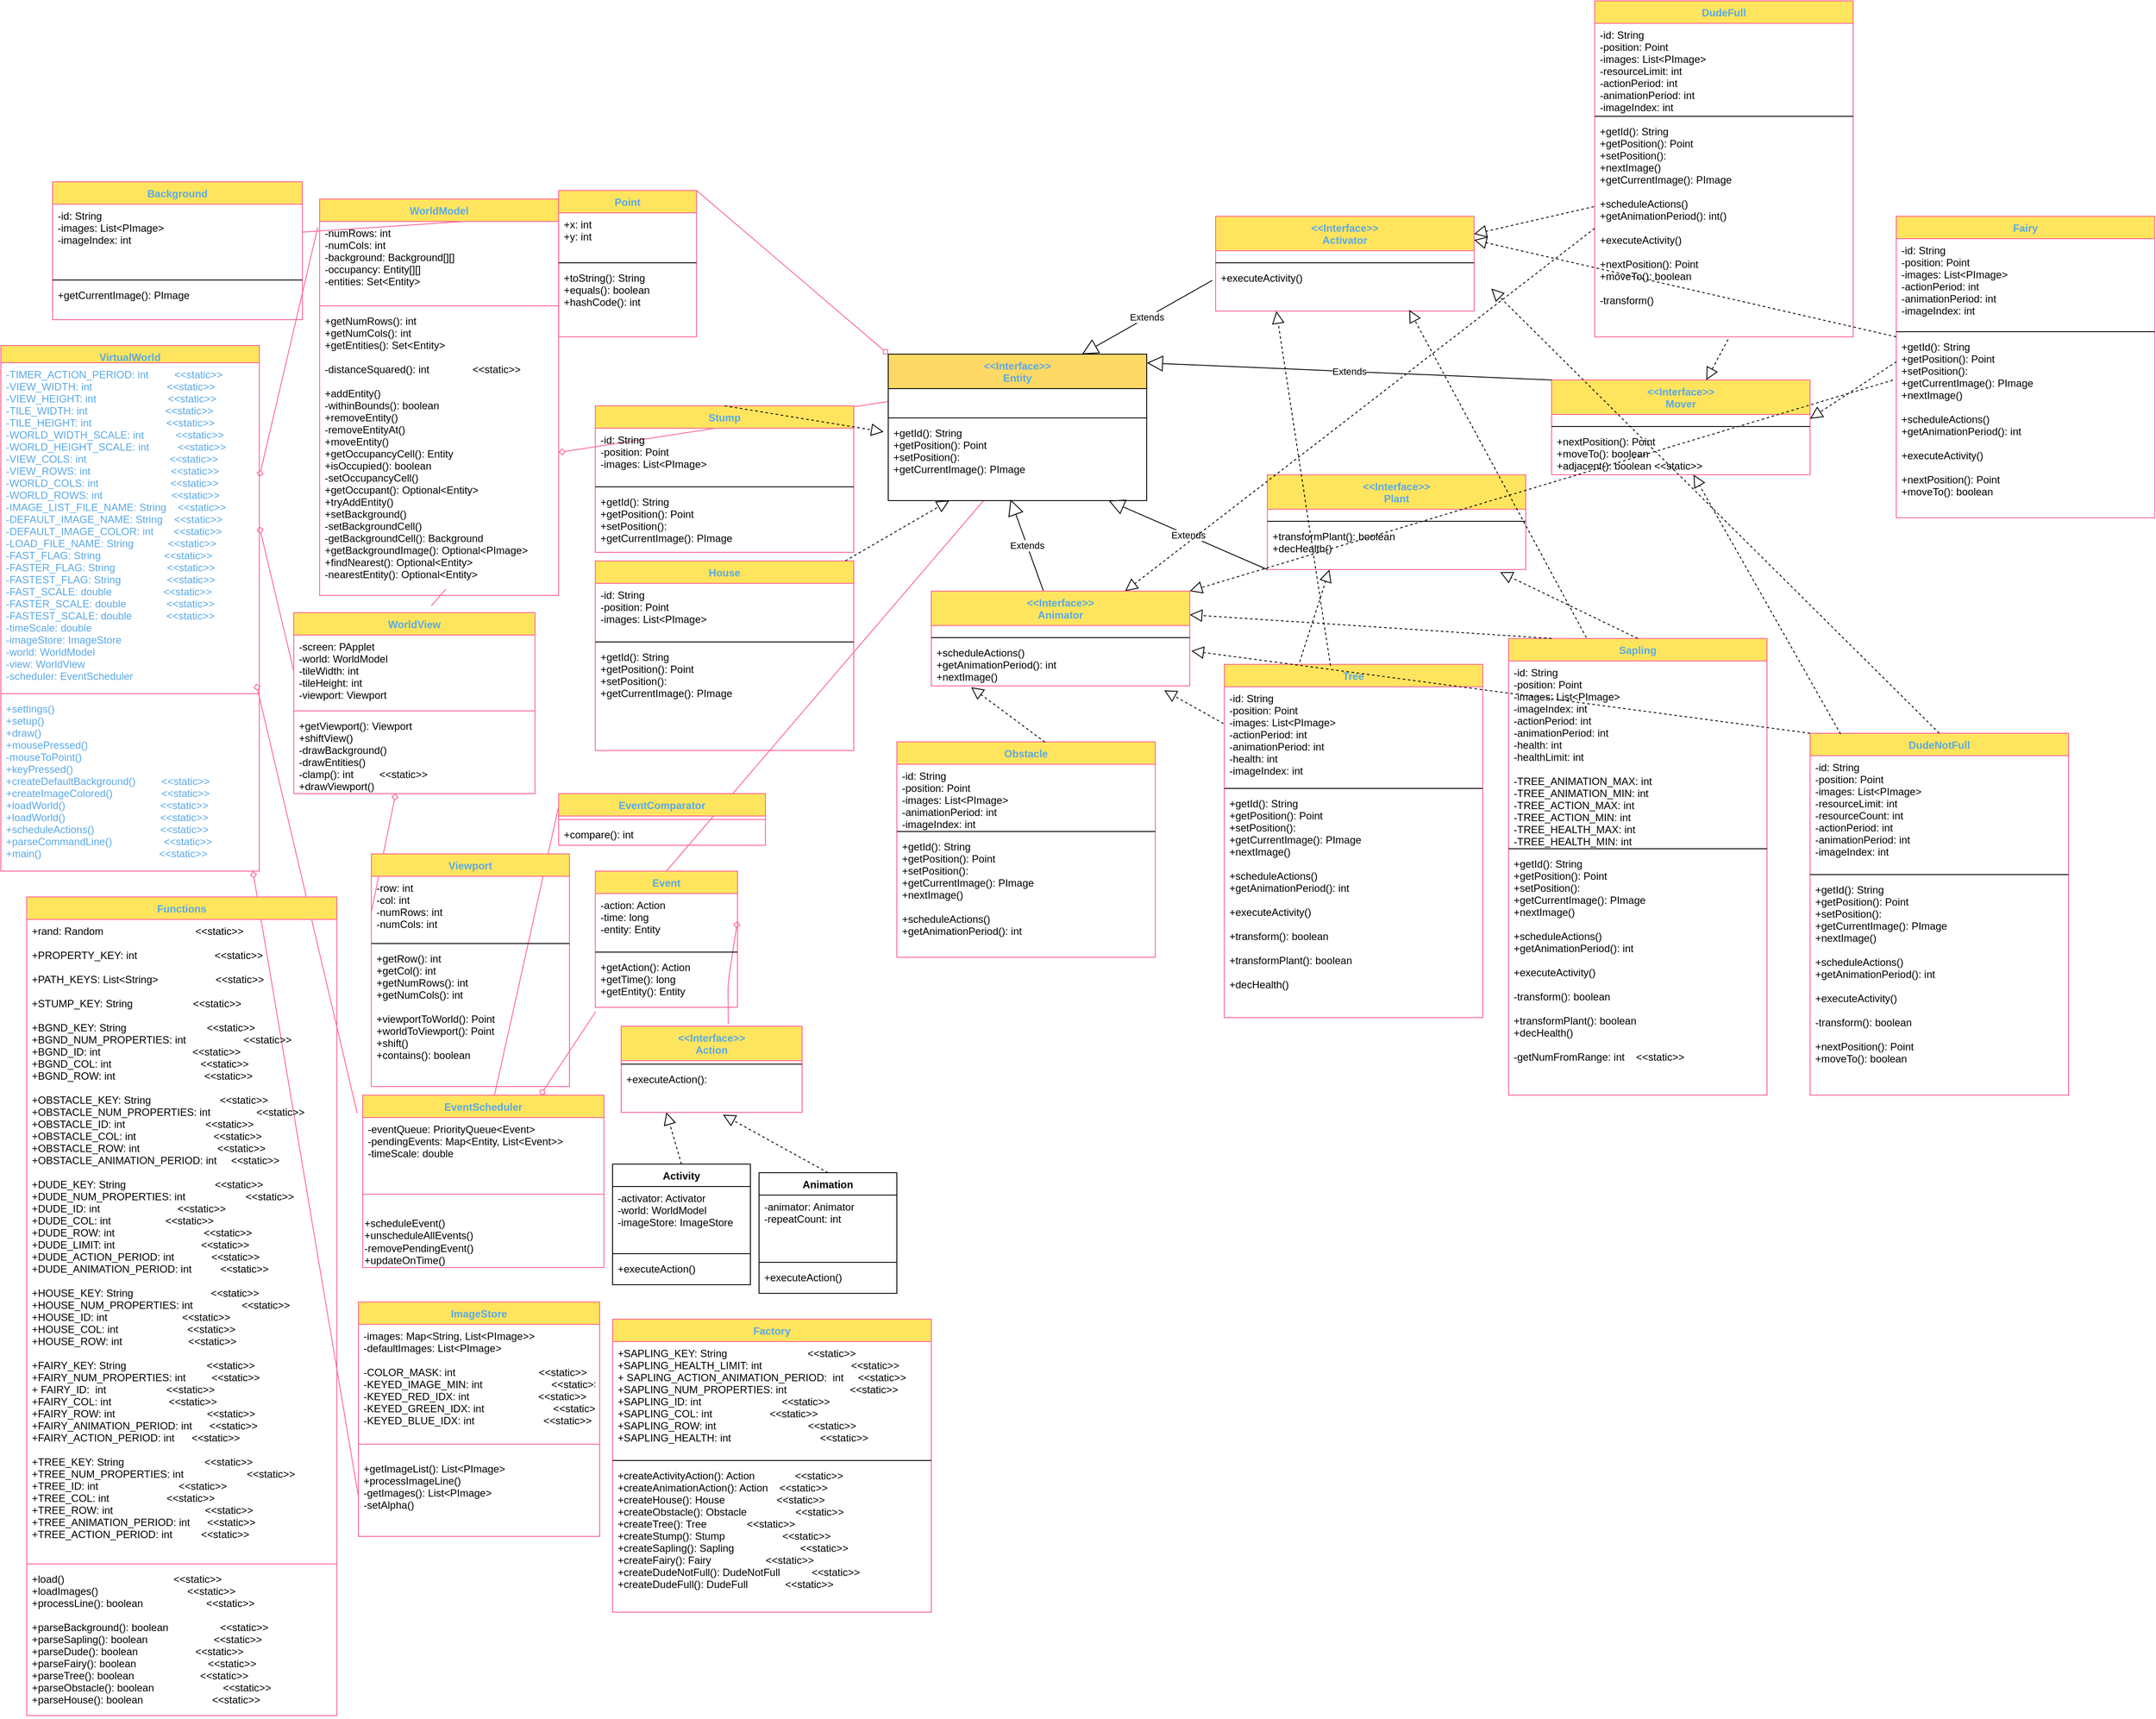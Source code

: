 <mxfile version="16.5.3" type="device"><diagram id="Yo6Zvny2ZRX3JAPKxXua" name="Page 2"><mxGraphModel dx="1699" dy="1920" grid="1" gridSize="10" guides="1" tooltips="1" connect="1" arrows="1" fold="1" page="1" pageScale="1" pageWidth="850" pageHeight="1100" math="0" shadow="0"><root><mxCell id="0"/><mxCell id="1" parent="0"/><mxCell id="8I9pphBKhg92I5GMk5e_-31" value="" style="graphMlID=e0;endArrow=none;strokeColor=#FF6392;strokeWidth=1.0;startArrow=diamond;startFill=0;endFill=1;exitX=1;exitY=0.25;exitDx=0;exitDy=0;fontColor=#5AA9E6;entryX=-0.008;entryY=-0.286;entryDx=0;entryDy=0;entryPerimeter=0;" parent="1" source="8I9pphBKhg92I5GMk5e_-50" target="8I9pphBKhg92I5GMk5e_-57" edge="1"><mxGeometry relative="1" as="geometry"/></mxCell><mxCell id="8I9pphBKhg92I5GMk5e_-32" value="" style="graphMlID=e1;endArrow=none;strokeColor=#FF6392;strokeWidth=1.0;startArrow=diamond;startFill=0;endFill=1;exitX=1;exitY=0.5;exitDx=0;exitDy=0;fontColor=#5AA9E6;entryX=0;entryY=0.5;entryDx=0;entryDy=0;" parent="1" source="8I9pphBKhg92I5GMk5e_-51" target="8I9pphBKhg92I5GMk5e_-61" edge="1"><mxGeometry relative="1" as="geometry"/></mxCell><mxCell id="8I9pphBKhg92I5GMk5e_-33" value="" style="graphMlID=e2;endArrow=none;strokeColor=#FF6392;strokeWidth=1.0;startArrow=diamond;startFill=0;endFill=1;fontColor=#5AA9E6;entryX=0;entryY=0.25;entryDx=0;entryDy=0;" parent="1" source="8I9pphBKhg92I5GMk5e_-60" target="8I9pphBKhg92I5GMk5e_-89" edge="1"><mxGeometry relative="1" as="geometry"><mxPoint x="648" y="240" as="sourcePoint"/></mxGeometry></mxCell><mxCell id="8I9pphBKhg92I5GMk5e_-34" value="" style="graphMlID=e3;endArrow=none;strokeColor=#FF6392;strokeWidth=1.0;startArrow=diamond;startFill=0;endFill=1;exitX=0.988;exitY=-0.077;exitDx=0;exitDy=0;exitPerimeter=0;fontColor=#5AA9E6;entryX=-0.023;entryY=0.105;entryDx=0;entryDy=0;entryPerimeter=0;" parent="1" source="8I9pphBKhg92I5GMk5e_-53" target="8I9pphBKhg92I5GMk5e_-64" edge="1"><mxGeometry relative="1" as="geometry"><mxPoint x="840" y="580" as="targetPoint"/></mxGeometry></mxCell><mxCell id="8I9pphBKhg92I5GMk5e_-35" value="" style="graphMlID=e4;endArrow=none;strokeColor=#FF6392;strokeWidth=1.0;startArrow=diamond;startFill=0;endFill=1;exitX=0.975;exitY=1;exitDx=0;exitDy=0;exitPerimeter=0;fontColor=#5AA9E6;entryX=0;entryY=0.5;entryDx=0;entryDy=0;" parent="1" source="8I9pphBKhg92I5GMk5e_-53" target="8I9pphBKhg92I5GMk5e_-71" edge="1"><mxGeometry relative="1" as="geometry"/></mxCell><mxCell id="8I9pphBKhg92I5GMk5e_-36" value="" style="graphMlID=e5;endArrow=none;strokeColor=#FF6392;strokeWidth=1.0;startArrow=diamond;startFill=0;endFill=1;fontColor=#5AA9E6;exitX=1.001;exitY=-0.077;exitDx=0;exitDy=0;exitPerimeter=0;" parent="1" source="8I9pphBKhg92I5GMk5e_-55" target="8I9pphBKhg92I5GMk5e_-82" edge="1"><mxGeometry relative="1" as="geometry"/></mxCell><mxCell id="8I9pphBKhg92I5GMk5e_-37" value="" style="graphMlID=e6;endArrow=none;strokeColor=#FF6392;strokeWidth=1.0;startArrow=diamond;startFill=0;endFill=1;fontColor=#5AA9E6;entryX=0.003;entryY=1.083;entryDx=0;entryDy=0;entryPerimeter=0;" parent="1" source="8I9pphBKhg92I5GMk5e_-64" target="8I9pphBKhg92I5GMk5e_-99" edge="1"><mxGeometry relative="1" as="geometry"/></mxCell><mxCell id="8I9pphBKhg92I5GMk5e_-38" value="" style="graphMlID=e7;endArrow=none;strokeColor=#FF6392;strokeWidth=1.0;startArrow=none;startFill=1;endFill=1;fontColor=#5AA9E6;entryX=0;entryY=0.25;entryDx=0;entryDy=0;" parent="1" source="8I9pphBKhg92I5GMk5e_-65" target="8I9pphBKhg92I5GMk5e_-72" edge="1"><mxGeometry relative="1" as="geometry"><mxPoint x="720" y="604" as="sourcePoint"/></mxGeometry></mxCell><mxCell id="8I9pphBKhg92I5GMk5e_-39" value="" style="graphMlID=e8;endArrow=none;strokeColor=#FF6392;strokeWidth=1.0;startArrow=diamond;startFill=0;endFill=1;fontColor=#5AA9E6;exitX=1;exitY=0.5;exitDx=0;exitDy=0;entryX=0;entryY=0.5;entryDx=0;entryDy=0;" parent="1" source="8I9pphBKhg92I5GMk5e_-57" target="8I9pphBKhg92I5GMk5e_-86" edge="1"><mxGeometry relative="1" as="geometry"><mxPoint x="710" y="80" as="sourcePoint"/></mxGeometry></mxCell><mxCell id="8I9pphBKhg92I5GMk5e_-40" value="" style="graphMlID=e9;endArrow=none;strokeColor=#FF6392;strokeWidth=1.0;startArrow=diamond;startFill=0;endFill=1;fontColor=#5AA9E6;exitX=0;exitY=0;exitDx=0;exitDy=0;entryX=1;entryY=0;entryDx=0;entryDy=0;" parent="1" source="8I9pphBKhg92I5GMk5e_-85" target="8I9pphBKhg92I5GMk5e_-104" edge="1"><mxGeometry relative="1" as="geometry"/></mxCell><mxCell id="8I9pphBKhg92I5GMk5e_-42" value="" style="graphMlID=e11;endArrow=none;strokeColor=#FF6392;strokeWidth=1.0;startArrow=diamond;startFill=0;endFill=1;fontColor=#5AA9E6;exitX=1;exitY=0.5;exitDx=0;exitDy=0;entryX=0.592;entryY=-0.028;entryDx=0;entryDy=0;entryPerimeter=0;" parent="1" source="8I9pphBKhg92I5GMk5e_-97" target="8I9pphBKhg92I5GMk5e_-108" edge="1"><mxGeometry relative="1" as="geometry"><mxPoint x="1350.96" y="802.072" as="targetPoint"/><Array as="points"><mxPoint x="854" y="950"/></Array></mxGeometry></mxCell><mxCell id="8I9pphBKhg92I5GMk5e_-44" value="" style="graphMlID=e13;endArrow=none;strokeColor=#FF6392;strokeWidth=1.0;startArrow=none;startFill=1;endFill=1;fontColor=#5AA9E6;entryX=0.528;entryY=0.978;entryDx=0;entryDy=0;entryPerimeter=0;exitX=0.57;exitY=-0.037;exitDx=0;exitDy=0;exitPerimeter=0;" parent="1" source="8I9pphBKhg92I5GMk5e_-60" target="8I9pphBKhg92I5GMk5e_-57" edge="1"><mxGeometry relative="1" as="geometry"/></mxCell><mxCell id="8I9pphBKhg92I5GMk5e_-45" value="" style="graphMlID=e14;endArrow=none;strokeColor=#FF6392;strokeWidth=1.0;startArrow=none;startFill=1;endFill=1;fontColor=#5AA9E6;exitX=0.5;exitY=0;exitDx=0;exitDy=0;" parent="1" source="8I9pphBKhg92I5GMk5e_-96" target="8I9pphBKhg92I5GMk5e_-88" edge="1"><mxGeometry relative="1" as="geometry"><mxPoint x="1177.699" y="279.661" as="targetPoint"/></mxGeometry></mxCell><mxCell id="8I9pphBKhg92I5GMk5e_-50" value="VirtualWorld" style="swimlane;fontStyle=1;align=center;verticalAlign=top;childLayout=stackLayout;horizontal=1;startSize=20;horizontalStack=0;resizeParent=1;resizeParentMax=0;resizeLast=0;collapsible=1;marginBottom=0;hachureGap=4;pointerEvents=0;fillColor=#FFE45E;strokeColor=#FF6392;fontColor=#5AA9E6;" parent="1" vertex="1"><mxGeometry x="10" y="210" width="300" height="610" as="geometry"/></mxCell><mxCell id="8I9pphBKhg92I5GMk5e_-51" value="-TIMER_ACTION_PERIOD: int         &lt;&lt;static&gt;&gt;&#10;-VIEW_WIDTH: int                          &lt;&lt;static&gt;&gt;&#10;-VIEW_HEIGHT: int                         &lt;&lt;static&gt;&gt;&#10;-TILE_WIDTH: int                           &lt;&lt;static&gt;&gt;&#10;-TILE_HEIGHT: int                          &lt;&lt;static&gt;&gt;&#10;-WORLD_WIDTH_SCALE: int           &lt;&lt;static&gt;&gt;&#10;-WORLD_HEIGHT_SCALE: int          &lt;&lt;static&gt;&gt;&#10;-VIEW_COLS: int                             &lt;&lt;static&gt;&gt;&#10;-VIEW_ROWS: int                            &lt;&lt;static&gt;&gt;&#10;-WORLD_COLS: int                         &lt;&lt;static&gt;&gt;&#10;-WORLD_ROWS: int                        &lt;&lt;static&gt;&gt;&#10;-IMAGE_LIST_FILE_NAME: String    &lt;&lt;static&gt;&gt;&#10;-DEFAULT_IMAGE_NAME: String    &lt;&lt;static&gt;&gt;&#10;-DEFAULT_IMAGE_COLOR: int       &lt;&lt;static&gt;&gt;&#10;-LOAD_FILE_NAME: String            &lt;&lt;static&gt;&gt;&#10;-FAST_FLAG: String                      &lt;&lt;static&gt;&gt;&#10;-FASTER_FLAG: String                  &lt;&lt;static&gt;&gt;&#10;-FASTEST_FLAG: String                &lt;&lt;static&gt;&gt;&#10;-FAST_SCALE: double                  &lt;&lt;static&gt;&gt;&#10;-FASTER_SCALE: double              &lt;&lt;static&gt;&gt;&#10;-FASTEST_SCALE: double            &lt;&lt;static&gt;&gt;&#10;-timeScale: double&#10;-imageStore: ImageStore&#10;-world: WorldModel&#10;-view: WorldView&#10;-scheduler: EventScheduler" style="text;strokeColor=none;fillColor=none;align=left;verticalAlign=top;spacingLeft=4;spacingRight=4;overflow=hidden;rotatable=0;points=[[0,0.5],[1,0.5]];portConstraint=eastwest;fontColor=#5AA9E6;" parent="8I9pphBKhg92I5GMk5e_-50" vertex="1"><mxGeometry y="20" width="300" height="380" as="geometry"/></mxCell><mxCell id="8I9pphBKhg92I5GMk5e_-52" value="" style="line;strokeWidth=1;fillColor=none;align=left;verticalAlign=middle;spacingTop=-1;spacingLeft=3;spacingRight=3;rotatable=0;labelPosition=right;points=[];portConstraint=eastwest;strokeColor=#FF6392;fontColor=#5AA9E6;" parent="8I9pphBKhg92I5GMk5e_-50" vertex="1"><mxGeometry y="400" width="300" height="8" as="geometry"/></mxCell><mxCell id="8I9pphBKhg92I5GMk5e_-53" value="+settings()&#10;+setup()&#10;+draw()&#10;+mousePressed()&#10;-mouseToPoint()&#10;+keyPressed()&#10;+createDefaultBackground()         &lt;&lt;static&gt;&gt;&#10;+createImageColored()                 &lt;&lt;static&gt;&gt;&#10;+loadWorld()                                 &lt;&lt;static&gt;&gt;&#10;+loadWorld()                                 &lt;&lt;static&gt;&gt;&#10;+scheduleActions()                       &lt;&lt;static&gt;&gt;&#10;+parseCommandLine()                  &lt;&lt;static&gt;&gt;&#10;+main()                                         &lt;&lt;static&gt;&gt;" style="text;strokeColor=none;fillColor=none;align=left;verticalAlign=top;spacingLeft=4;spacingRight=4;overflow=hidden;rotatable=0;points=[[0,0.5],[1,0.5]];portConstraint=eastwest;fontColor=#5AA9E6;" parent="8I9pphBKhg92I5GMk5e_-50" vertex="1"><mxGeometry y="408" width="300" height="202" as="geometry"/></mxCell><mxCell id="8I9pphBKhg92I5GMk5e_-54" value="WorldModel" style="swimlane;fontStyle=1;align=center;verticalAlign=top;childLayout=stackLayout;horizontal=1;startSize=26;horizontalStack=0;resizeParent=1;resizeParentMax=0;resizeLast=0;collapsible=1;marginBottom=0;hachureGap=4;pointerEvents=0;sketch=0;fontColor=#5AA9E6;strokeColor=#FF6392;fillColor=#FFE45E;" parent="1" vertex="1"><mxGeometry x="380.0" y="40" width="277.43" height="460" as="geometry"/></mxCell><mxCell id="8I9pphBKhg92I5GMk5e_-55" value="-numRows: int&#10;-numCols: int&#10;-background: Background[][]&#10;-occupancy: Entity[][]&#10;-entities: Set&lt;Entity&gt;" style="text;strokeColor=none;fillColor=none;align=left;verticalAlign=top;spacingLeft=4;spacingRight=4;overflow=hidden;rotatable=0;points=[[0,0.5],[1,0.5]];portConstraint=eastwest;fontColor=#000000;" parent="8I9pphBKhg92I5GMk5e_-54" vertex="1"><mxGeometry y="26" width="277.43" height="94" as="geometry"/></mxCell><mxCell id="8I9pphBKhg92I5GMk5e_-56" value="" style="line;strokeWidth=1;fillColor=none;align=left;verticalAlign=middle;spacingTop=-1;spacingLeft=3;spacingRight=3;rotatable=0;labelPosition=right;points=[];portConstraint=eastwest;strokeColor=#FF6392;fontColor=#5AA9E6;" parent="8I9pphBKhg92I5GMk5e_-54" vertex="1"><mxGeometry y="120" width="277.43" height="8" as="geometry"/></mxCell><mxCell id="8I9pphBKhg92I5GMk5e_-57" value="+getNumRows(): int&#10;+getNumCols(): int&#10;+getEntities(): Set&lt;Entity&gt;&#10;&#10;-distanceSquared(): int               &lt;&lt;static&gt;&gt;       &#10;&#10;+addEntity()      &#10;-withinBounds(): boolean    &#10;+removeEntity()     &#10;-removeEntityAt()   &#10;+moveEntity()       &#10;+getOccupancyCell(): Entity  &#10;+isOccupied(): boolean     &#10;-setOccupancyCell()                         &#10;+getOccupant(): Optional&lt;Entity&gt;             &#10;+tryAddEntity()       &#10;+setBackground()          &#10;-setBackgroundCell()    &#10;-getBackgroundCell(): Background  &#10;+getBackgroundImage(): Optional&lt;PImage&gt;&#10;+findNearest(): Optional&lt;Entity&gt;&#10;-nearestEntity(): Optional&lt;Entity&gt;    &#10;                    &#10;      &#10;                                                   &#10;                                                        &#10;                       &#10;                         &#10;                         &#10; &#10;                           " style="text;strokeColor=none;fillColor=none;align=left;verticalAlign=top;spacingLeft=4;spacingRight=4;overflow=hidden;rotatable=0;points=[[0,0.5],[1,0.5]];portConstraint=eastwest;fontColor=#020405;" parent="8I9pphBKhg92I5GMk5e_-54" vertex="1"><mxGeometry y="128" width="277.43" height="332" as="geometry"/></mxCell><mxCell id="8I9pphBKhg92I5GMk5e_-60" value="WorldView" style="swimlane;fontStyle=1;align=center;verticalAlign=top;childLayout=stackLayout;horizontal=1;startSize=26;horizontalStack=0;resizeParent=1;resizeParentMax=0;resizeLast=0;collapsible=1;marginBottom=0;hachureGap=4;pointerEvents=0;sketch=0;fontColor=#5AA9E6;strokeColor=#FF6392;fillColor=#FFE45E;" parent="1" vertex="1"><mxGeometry x="350.0" y="520" width="280" height="210" as="geometry"/></mxCell><mxCell id="8I9pphBKhg92I5GMk5e_-61" value="-screen: PApplet&#10;-world: WorldModel&#10;-tileWidth: int&#10;-tileHeight: int&#10;-viewport: Viewport" style="text;strokeColor=none;fillColor=none;align=left;verticalAlign=top;spacingLeft=4;spacingRight=4;overflow=hidden;rotatable=0;points=[[0,0.5],[1,0.5]];portConstraint=eastwest;fontColor=#000000;" parent="8I9pphBKhg92I5GMk5e_-60" vertex="1"><mxGeometry y="26" width="280" height="84" as="geometry"/></mxCell><mxCell id="8I9pphBKhg92I5GMk5e_-62" value="" style="line;strokeWidth=1;fillColor=none;align=left;verticalAlign=middle;spacingTop=-1;spacingLeft=3;spacingRight=3;rotatable=0;labelPosition=right;points=[];portConstraint=eastwest;strokeColor=#FF6392;fontColor=#5AA9E6;" parent="8I9pphBKhg92I5GMk5e_-60" vertex="1"><mxGeometry y="110" width="280" height="8" as="geometry"/></mxCell><mxCell id="8I9pphBKhg92I5GMk5e_-63" value="+getViewport(): Viewport&#10;+shiftView()       &#10;-drawBackground()                            &#10;-drawEntities()          &#10;-clamp(): int         &lt;&lt;static&gt;&gt;&#10;+drawViewport()   &#10;                           &#10;                    " style="text;strokeColor=none;fillColor=none;align=left;verticalAlign=top;spacingLeft=4;spacingRight=4;overflow=hidden;rotatable=0;points=[[0,0.5],[1,0.5]];portConstraint=eastwest;fontColor=#000000;" parent="8I9pphBKhg92I5GMk5e_-60" vertex="1"><mxGeometry y="118" width="280" height="92" as="geometry"/></mxCell><mxCell id="8I9pphBKhg92I5GMk5e_-64" value="EventScheduler" style="swimlane;fontStyle=1;align=center;verticalAlign=top;childLayout=stackLayout;horizontal=1;startSize=26;horizontalStack=0;resizeParent=1;resizeParentMax=0;resizeLast=0;collapsible=1;marginBottom=0;hachureGap=4;pointerEvents=0;sketch=0;fontColor=#5AA9E6;strokeColor=#FF6392;fillColor=#FFE45E;" parent="1" vertex="1"><mxGeometry x="430" y="1080" width="280" height="200" as="geometry"/></mxCell><mxCell id="8I9pphBKhg92I5GMk5e_-65" value="-eventQueue: PriorityQueue&lt;Event&gt;&#10;-pendingEvents: Map&lt;Entity, List&lt;Event&gt;&gt;&#10;-timeScale: double" style="text;strokeColor=none;fillColor=none;align=left;verticalAlign=top;spacingLeft=4;spacingRight=4;overflow=hidden;rotatable=0;points=[[0,0.5],[1,0.5]];portConstraint=eastwest;fontColor=#000000;" parent="8I9pphBKhg92I5GMk5e_-64" vertex="1"><mxGeometry y="26" width="280" height="64" as="geometry"/></mxCell><mxCell id="8I9pphBKhg92I5GMk5e_-66" value="" style="line;strokeWidth=1;fillColor=none;align=left;verticalAlign=middle;spacingTop=-1;spacingLeft=3;spacingRight=3;rotatable=0;labelPosition=right;points=[];portConstraint=eastwest;strokeColor=#FF6392;fontColor=#5AA9E6;" parent="8I9pphBKhg92I5GMk5e_-64" vertex="1"><mxGeometry y="90" width="280" height="50" as="geometry"/></mxCell><mxCell id="EO1EhAIrLPaah5aLw3Jg-1" value="+scheduleEvent()&lt;br&gt;+unscheduleAllEvents()&lt;br&gt;-removePendingEvent()&lt;br&gt;+updateOnTime()" style="text;html=1;align=left;verticalAlign=middle;resizable=0;points=[];autosize=1;strokeColor=none;fillColor=none;" parent="8I9pphBKhg92I5GMk5e_-64" vertex="1"><mxGeometry y="140" width="280" height="60" as="geometry"/></mxCell><mxCell id="8I9pphBKhg92I5GMk5e_-68" value="ImageStore" style="swimlane;fontStyle=1;align=center;verticalAlign=top;childLayout=stackLayout;horizontal=1;startSize=26;horizontalStack=0;resizeParent=1;resizeParentMax=0;resizeLast=0;collapsible=1;marginBottom=0;hachureGap=4;pointerEvents=0;sketch=0;fontColor=#5AA9E6;strokeColor=#FF6392;fillColor=#FFE45E;" parent="1" vertex="1"><mxGeometry x="425" y="1320" width="280" height="272" as="geometry"/></mxCell><mxCell id="8I9pphBKhg92I5GMk5e_-69" value="-images: Map&lt;String, List&lt;PImage&gt;&gt;&#10;-defaultImages: List&lt;PImage&gt;&#10;&#10;-COLOR_MASK: int                             &lt;&lt;static&gt;&gt;&#10;-KEYED_IMAGE_MIN: int                        &lt;&lt;static&gt;&gt;&#10;-KEYED_RED_IDX: int                        &lt;&lt;static&gt;&gt;&#10;-KEYED_GREEN_IDX: int                        &lt;&lt;static&gt;&gt;&#10;-KEYED_BLUE_IDX: int                        &lt;&lt;static&gt;&gt;" style="text;strokeColor=none;fillColor=none;align=left;verticalAlign=top;spacingLeft=4;spacingRight=4;overflow=hidden;rotatable=0;points=[[0,0.5],[1,0.5]];portConstraint=eastwest;fontColor=#000000;" parent="8I9pphBKhg92I5GMk5e_-68" vertex="1"><mxGeometry y="26" width="280" height="124" as="geometry"/></mxCell><mxCell id="8I9pphBKhg92I5GMk5e_-70" value="" style="line;strokeWidth=1;fillColor=none;align=left;verticalAlign=middle;spacingTop=-1;spacingLeft=3;spacingRight=3;rotatable=0;labelPosition=right;points=[];portConstraint=eastwest;strokeColor=#FF6392;fontColor=#5AA9E6;" parent="8I9pphBKhg92I5GMk5e_-68" vertex="1"><mxGeometry y="150" width="280" height="30" as="geometry"/></mxCell><mxCell id="8I9pphBKhg92I5GMk5e_-71" value="+getImageList(): List&lt;PImage&gt;  &#10;+processImageLine()                          &#10;-getImages(): List&lt;PImage&gt;                 &#10;-setAlpha()                                     &#10;   " style="text;strokeColor=none;fillColor=none;align=left;verticalAlign=top;spacingLeft=4;spacingRight=4;overflow=hidden;rotatable=0;points=[[0,0.5],[1,0.5]];portConstraint=eastwest;fontColor=#000000;" parent="8I9pphBKhg92I5GMk5e_-68" vertex="1"><mxGeometry y="180" width="280" height="92" as="geometry"/></mxCell><mxCell id="8I9pphBKhg92I5GMk5e_-72" value="EventComparator" style="swimlane;fontStyle=1;align=center;verticalAlign=top;childLayout=stackLayout;horizontal=1;startSize=26;horizontalStack=0;resizeParent=1;resizeParentMax=0;resizeLast=0;collapsible=1;marginBottom=0;hachureGap=4;pointerEvents=0;sketch=0;fontColor=#5AA9E6;strokeColor=#FF6392;fillColor=#FFE45E;" parent="1" vertex="1"><mxGeometry x="657.43" y="730" width="240" height="60" as="geometry"/></mxCell><mxCell id="8I9pphBKhg92I5GMk5e_-74" value="" style="line;strokeWidth=1;fillColor=none;align=left;verticalAlign=middle;spacingTop=-1;spacingLeft=3;spacingRight=3;rotatable=0;labelPosition=right;points=[];portConstraint=eastwest;strokeColor=#FF6392;fontColor=#5AA9E6;" parent="8I9pphBKhg92I5GMk5e_-72" vertex="1"><mxGeometry y="26" width="240" height="8" as="geometry"/></mxCell><mxCell id="8I9pphBKhg92I5GMk5e_-75" value="+compare(): int" style="text;strokeColor=none;fillColor=none;align=left;verticalAlign=top;spacingLeft=4;spacingRight=4;overflow=hidden;rotatable=0;points=[[0,0.5],[1,0.5]];portConstraint=eastwest;fontColor=#000000;" parent="8I9pphBKhg92I5GMk5e_-72" vertex="1"><mxGeometry y="34" width="240" height="26" as="geometry"/></mxCell><mxCell id="8I9pphBKhg92I5GMk5e_-77" value="Functions" style="swimlane;fontStyle=1;align=center;verticalAlign=top;childLayout=stackLayout;horizontal=1;startSize=26;horizontalStack=0;resizeParent=1;resizeParentMax=0;resizeLast=0;collapsible=1;marginBottom=0;hachureGap=4;pointerEvents=0;sketch=0;fontColor=#5AA9E6;strokeColor=#FF6392;fillColor=#FFE45E;" parent="1" vertex="1"><mxGeometry x="40.0" y="850" width="360" height="950" as="geometry"/></mxCell><mxCell id="8I9pphBKhg92I5GMk5e_-78" value="+rand: Random                                &lt;&lt;static&gt;&gt;&#10;&#10;+PROPERTY_KEY: int                           &lt;&lt;static&gt;&gt;&#10;&#10;+PATH_KEYS: List&lt;String&gt;                    &lt;&lt;static&gt;&gt;&#10;&#10;+STUMP_KEY: String                     &lt;&lt;static&gt;&gt;&#10;&#10;+BGND_KEY: String                            &lt;&lt;static&gt;&gt;&#10;+BGND_NUM_PROPERTIES: int                    &lt;&lt;static&gt;&gt;&#10;+BGND_ID: int                                &lt;&lt;static&gt;&gt;&#10;+BGND_COL: int                               &lt;&lt;static&gt;&gt;&#10;+BGND_ROW: int                               &lt;&lt;static&gt;&gt;&#10;&#10;+OBSTACLE_KEY: String                        &lt;&lt;static&gt;&gt;&#10;+OBSTACLE_NUM_PROPERTIES: int                &lt;&lt;static&gt;&gt;&#10;+OBSTACLE_ID: int                            &lt;&lt;static&gt;&gt;&#10;+OBSTACLE_COL: int                           &lt;&lt;static&gt;&gt;&#10;+OBSTACLE_ROW: int                           &lt;&lt;static&gt;&gt;&#10;+OBSTACLE_ANIMATION_PERIOD: int     &lt;&lt;static&gt;&gt;&#10;&#10;+DUDE_KEY: String                               &lt;&lt;static&gt;&gt;&#10;+DUDE_NUM_PROPERTIES: int                     &lt;&lt;static&gt;&gt;&#10;+DUDE_ID: int                           &lt;&lt;static&gt;&gt;&#10;+DUDE_COL: int                   &lt;&lt;static&gt;&gt;&#10;+DUDE_ROW: int                               &lt;&lt;static&gt;&gt;&#10;+DUDE_LIMIT: int                              &lt;&lt;static&gt;&gt;&#10;+DUDE_ACTION_PERIOD: int             &lt;&lt;static&gt;&gt;&#10;+DUDE_ANIMATION_PERIOD: int          &lt;&lt;static&gt;&gt;&#10;&#10;+HOUSE_KEY: String                           &lt;&lt;static&gt;&gt;&#10;+HOUSE_NUM_PROPERTIES: int                 &lt;&lt;static&gt;&gt;&#10;+HOUSE_ID: int                          &lt;&lt;static&gt;&gt;&#10;+HOUSE_COL: int                        &lt;&lt;static&gt;&gt;&#10;+HOUSE_ROW: int                       &lt;&lt;static&gt;&gt;&#10;&#10;+FAIRY_KEY: String                            &lt;&lt;static&gt;&gt;&#10;+FAIRY_NUM_PROPERTIES: int         &lt;&lt;static&gt;&gt;&#10;+ FAIRY_ID:  int                     &lt;&lt;static&gt;&gt;&#10;+FAIRY_COL: int                    &lt;&lt;static&gt;&gt;&#10;+FAIRY_ROW: int                                &lt;&lt;static&gt;&gt;&#10;+FAIRY_ANIMATION_PERIOD: int      &lt;&lt;static&gt;&gt;&#10;+FAIRY_ACTION_PERIOD: int      &lt;&lt;static&gt;&gt;&#10;&#10;+TREE_KEY: String                            &lt;&lt;static&gt;&gt;&#10;+TREE_NUM_PROPERTIES: int                      &lt;&lt;static&gt;&gt;&#10;+TREE_ID: int                            &lt;&lt;static&gt;&gt;&#10;+TREE_COL: int                    &lt;&lt;static&gt;&gt;&#10;+TREE_ROW: int                                &lt;&lt;static&gt;&gt;&#10;+TREE_ANIMATION_PERIOD: int      &lt;&lt;static&gt;&gt;&#10;+TREE_ACTION_PERIOD: int          &lt;&lt;static&gt;&gt;&#10;" style="text;strokeColor=none;fillColor=none;align=left;verticalAlign=top;spacingLeft=4;spacingRight=4;overflow=hidden;rotatable=0;points=[[0,0.5],[1,0.5]];portConstraint=eastwest;fontColor=#000000;" parent="8I9pphBKhg92I5GMk5e_-77" vertex="1"><mxGeometry y="26" width="360" height="744" as="geometry"/></mxCell><mxCell id="8I9pphBKhg92I5GMk5e_-79" value="" style="line;strokeWidth=1;fillColor=none;align=left;verticalAlign=middle;spacingTop=-1;spacingLeft=3;spacingRight=3;rotatable=0;labelPosition=right;points=[];portConstraint=eastwest;strokeColor=#FF6392;fontColor=#5AA9E6;" parent="8I9pphBKhg92I5GMk5e_-77" vertex="1"><mxGeometry y="770" width="360" height="8" as="geometry"/></mxCell><mxCell id="8I9pphBKhg92I5GMk5e_-80" value="+load()                                      &lt;&lt;static&gt;&gt;&#10;+loadImages()                               &lt;&lt;static&gt;&gt;&#10;+processLine(): boolean                      &lt;&lt;static&gt;&gt;&#10;&#10;+parseBackground(): boolean                  &lt;&lt;static&gt;&gt;&#10;+parseSapling(): boolean                       &lt;&lt;static&gt;&gt;&#10;+parseDude(): boolean                    &lt;&lt;static&gt;&gt;&#10;+parseFairy(): boolean                         &lt;&lt;static&gt;&gt;&#10;+parseTree(): boolean                       &lt;&lt;static&gt;&gt;&#10;+parseObstacle(): boolean                        &lt;&lt;static&gt;&gt;&#10;+parseHouse(): boolean                        &lt;&lt;static&gt;&gt; &#10;&#10;&#10;&#10;&#10;&#10;" style="text;strokeColor=none;fillColor=none;align=left;verticalAlign=top;spacingLeft=4;spacingRight=4;overflow=hidden;rotatable=0;points=[[0,0.5],[1,0.5]];portConstraint=eastwest;fontColor=#000000;" parent="8I9pphBKhg92I5GMk5e_-77" vertex="1"><mxGeometry y="778" width="360" height="172" as="geometry"/></mxCell><mxCell id="8I9pphBKhg92I5GMk5e_-81" value="Background" style="swimlane;fontStyle=1;align=center;verticalAlign=top;childLayout=stackLayout;horizontal=1;startSize=26;horizontalStack=0;resizeParent=1;resizeParentMax=0;resizeLast=0;collapsible=1;marginBottom=0;hachureGap=4;pointerEvents=0;sketch=0;fontColor=#5AA9E6;strokeColor=#FF6392;fillColor=#FFE45E;" parent="1" vertex="1"><mxGeometry x="70" y="20" width="290" height="160" as="geometry"/></mxCell><mxCell id="8I9pphBKhg92I5GMk5e_-82" value="-id: String&#10;-images: List&lt;PImage&gt;&#10;-imageIndex: int" style="text;strokeColor=none;fillColor=none;align=left;verticalAlign=top;spacingLeft=4;spacingRight=4;overflow=hidden;rotatable=0;points=[[0,0.5],[1,0.5]];portConstraint=eastwest;" parent="8I9pphBKhg92I5GMk5e_-81" vertex="1"><mxGeometry y="26" width="290" height="84" as="geometry"/></mxCell><mxCell id="8I9pphBKhg92I5GMk5e_-83" value="" style="line;strokeWidth=1;fillColor=none;align=left;verticalAlign=middle;spacingTop=-1;spacingLeft=3;spacingRight=3;rotatable=0;labelPosition=right;points=[];portConstraint=eastwest;" parent="8I9pphBKhg92I5GMk5e_-81" vertex="1"><mxGeometry y="110" width="290" height="8" as="geometry"/></mxCell><mxCell id="8I9pphBKhg92I5GMk5e_-84" value="+getCurrentImage(): PImage            " style="text;strokeColor=none;fillColor=none;align=left;verticalAlign=top;spacingLeft=4;spacingRight=4;overflow=hidden;rotatable=0;points=[[0,0.5],[1,0.5]];portConstraint=eastwest;" parent="8I9pphBKhg92I5GMk5e_-81" vertex="1"><mxGeometry y="118" width="290" height="42" as="geometry"/></mxCell><mxCell id="8I9pphBKhg92I5GMk5e_-85" value="&lt;&lt;Interface&gt;&gt;&#10;Entity" style="swimlane;fontStyle=1;align=center;verticalAlign=top;childLayout=stackLayout;horizontal=1;startSize=40;horizontalStack=0;resizeParent=1;resizeParentMax=0;resizeLast=0;collapsible=1;marginBottom=0;hachureGap=4;pointerEvents=0;sketch=0;fontColor=#5AA9E6;strokeColor=#000000;fillColor=#FFD966;shadow=0;" parent="1" vertex="1"><mxGeometry x="1040" y="220" width="300" height="170" as="geometry"/></mxCell><mxCell id="8I9pphBKhg92I5GMk5e_-86" value="&#10;" style="text;strokeColor=none;fillColor=none;align=left;verticalAlign=top;spacingLeft=4;spacingRight=4;overflow=hidden;rotatable=0;points=[[0,0.5],[1,0.5]];portConstraint=eastwest;" parent="8I9pphBKhg92I5GMk5e_-85" vertex="1"><mxGeometry y="40" width="300" height="30" as="geometry"/></mxCell><mxCell id="8I9pphBKhg92I5GMk5e_-87" value="" style="line;strokeWidth=1;fillColor=none;align=left;verticalAlign=middle;spacingTop=-1;spacingLeft=3;spacingRight=3;rotatable=0;labelPosition=right;points=[];portConstraint=eastwest;" parent="8I9pphBKhg92I5GMk5e_-85" vertex="1"><mxGeometry y="70" width="300" height="8" as="geometry"/></mxCell><mxCell id="8I9pphBKhg92I5GMk5e_-88" value="+getId(): String&#10;+getPosition(): Point&#10;+setPosition(): &#10;+getCurrentImage(): PImage" style="text;strokeColor=none;fillColor=none;align=left;verticalAlign=top;spacingLeft=4;spacingRight=4;overflow=hidden;rotatable=0;points=[[0,0.5],[1,0.5]];portConstraint=eastwest;" parent="8I9pphBKhg92I5GMk5e_-85" vertex="1"><mxGeometry y="78" width="300" height="92" as="geometry"/></mxCell><mxCell id="8I9pphBKhg92I5GMk5e_-89" value="Viewport" style="swimlane;fontStyle=1;align=center;verticalAlign=top;childLayout=stackLayout;horizontal=1;startSize=26;horizontalStack=0;resizeParent=1;resizeParentMax=0;resizeLast=0;collapsible=1;marginBottom=0;hachureGap=4;pointerEvents=0;sketch=0;fontColor=#5AA9E6;strokeColor=#FF6392;fillColor=#FFE45E;" parent="1" vertex="1"><mxGeometry x="440" y="800" width="230" height="270" as="geometry"/></mxCell><mxCell id="8I9pphBKhg92I5GMk5e_-90" value="-row: int&#10;-col: int&#10;-numRows: int&#10;-numCols: int" style="text;strokeColor=none;fillColor=none;align=left;verticalAlign=top;spacingLeft=4;spacingRight=4;overflow=hidden;rotatable=0;points=[[0,0.5],[1,0.5]];portConstraint=eastwest;" parent="8I9pphBKhg92I5GMk5e_-89" vertex="1"><mxGeometry y="26" width="230" height="74" as="geometry"/></mxCell><mxCell id="8I9pphBKhg92I5GMk5e_-91" value="" style="line;strokeWidth=1;fillColor=none;align=left;verticalAlign=middle;spacingTop=-1;spacingLeft=3;spacingRight=3;rotatable=0;labelPosition=right;points=[];portConstraint=eastwest;" parent="8I9pphBKhg92I5GMk5e_-89" vertex="1"><mxGeometry y="100" width="230" height="8" as="geometry"/></mxCell><mxCell id="8I9pphBKhg92I5GMk5e_-92" value="+getRow(): int&#10;+getCol(): int&#10;+getNumRows(): int&#10;+getNumCols(): int&#10;&#10;+viewportToWorld(): Point    &#10;+worldToViewport(): Point                    &#10;+shift()        &#10;+contains(): boolean                       &#10;                        " style="text;strokeColor=none;fillColor=none;align=left;verticalAlign=top;spacingLeft=4;spacingRight=4;overflow=hidden;rotatable=0;points=[[0,0.5],[1,0.5]];portConstraint=eastwest;" parent="8I9pphBKhg92I5GMk5e_-89" vertex="1"><mxGeometry y="108" width="230" height="162" as="geometry"/></mxCell><mxCell id="8I9pphBKhg92I5GMk5e_-96" value="Event" style="swimlane;fontStyle=1;align=center;verticalAlign=top;childLayout=stackLayout;horizontal=1;startSize=26;horizontalStack=0;resizeParent=1;resizeParentMax=0;resizeLast=0;collapsible=1;marginBottom=0;hachureGap=4;pointerEvents=0;sketch=0;fontColor=#5AA9E6;strokeColor=#FF6392;fillColor=#FFE45E;" parent="1" vertex="1"><mxGeometry x="700" y="820" width="165" height="158" as="geometry"/></mxCell><mxCell id="8I9pphBKhg92I5GMk5e_-97" value="-action: Action&#10;-time: long&#10;-entity: Entity" style="text;strokeColor=none;fillColor=none;align=left;verticalAlign=top;spacingLeft=4;spacingRight=4;overflow=hidden;rotatable=0;points=[[0,0.5],[1,0.5]];portConstraint=eastwest;" parent="8I9pphBKhg92I5GMk5e_-96" vertex="1"><mxGeometry y="26" width="165" height="64" as="geometry"/></mxCell><mxCell id="8I9pphBKhg92I5GMk5e_-98" value="" style="line;strokeWidth=1;fillColor=none;align=left;verticalAlign=middle;spacingTop=-1;spacingLeft=3;spacingRight=3;rotatable=0;labelPosition=right;points=[];portConstraint=eastwest;" parent="8I9pphBKhg92I5GMk5e_-96" vertex="1"><mxGeometry y="90" width="165" height="8" as="geometry"/></mxCell><mxCell id="8I9pphBKhg92I5GMk5e_-99" value="+getAction(): Action&#10;+getTime(): long&#10;+getEntity(): Entity" style="text;strokeColor=none;fillColor=none;align=left;verticalAlign=top;spacingLeft=4;spacingRight=4;overflow=hidden;rotatable=0;points=[[0,0.5],[1,0.5]];portConstraint=eastwest;" parent="8I9pphBKhg92I5GMk5e_-96" vertex="1"><mxGeometry y="98" width="165" height="60" as="geometry"/></mxCell><mxCell id="8I9pphBKhg92I5GMk5e_-104" value="Point" style="swimlane;fontStyle=1;align=center;verticalAlign=top;childLayout=stackLayout;horizontal=1;startSize=26;horizontalStack=0;resizeParent=1;resizeParentMax=0;resizeLast=0;collapsible=1;marginBottom=0;hachureGap=4;pointerEvents=0;sketch=0;fontColor=#5AA9E6;strokeColor=#FF6392;fillColor=#FFE45E;" parent="1" vertex="1"><mxGeometry x="657.43" y="30" width="160" height="170" as="geometry"/></mxCell><mxCell id="8I9pphBKhg92I5GMk5e_-105" value="+x: int&#10;+y: int" style="text;strokeColor=none;fillColor=none;align=left;verticalAlign=top;spacingLeft=4;spacingRight=4;overflow=hidden;rotatable=0;points=[[0,0.5],[1,0.5]];portConstraint=eastwest;" parent="8I9pphBKhg92I5GMk5e_-104" vertex="1"><mxGeometry y="26" width="160" height="54" as="geometry"/></mxCell><mxCell id="8I9pphBKhg92I5GMk5e_-106" value="" style="line;strokeWidth=1;fillColor=none;align=left;verticalAlign=middle;spacingTop=-1;spacingLeft=3;spacingRight=3;rotatable=0;labelPosition=right;points=[];portConstraint=eastwest;" parent="8I9pphBKhg92I5GMk5e_-104" vertex="1"><mxGeometry y="80" width="160" height="8" as="geometry"/></mxCell><mxCell id="8I9pphBKhg92I5GMk5e_-107" value="+toString(): String&#10;+equals(): boolean&#10;+hashCode(): int" style="text;strokeColor=none;fillColor=none;align=left;verticalAlign=top;spacingLeft=4;spacingRight=4;overflow=hidden;rotatable=0;points=[[0,0.5],[1,0.5]];portConstraint=eastwest;" parent="8I9pphBKhg92I5GMk5e_-104" vertex="1"><mxGeometry y="88" width="160" height="82" as="geometry"/></mxCell><mxCell id="8I9pphBKhg92I5GMk5e_-108" value="&lt;&lt;Interface&gt;&gt;&#10;Action" style="swimlane;fontStyle=1;align=center;verticalAlign=top;childLayout=stackLayout;horizontal=1;startSize=40;horizontalStack=0;resizeParent=1;resizeParentMax=0;resizeLast=0;collapsible=1;marginBottom=0;hachureGap=4;pointerEvents=0;sketch=0;fontColor=#5AA9E6;strokeColor=#FF6392;fillColor=#FFE45E;" parent="1" vertex="1"><mxGeometry x="730" y="1000" width="210" height="100" as="geometry"/></mxCell><mxCell id="8I9pphBKhg92I5GMk5e_-110" value="" style="line;strokeWidth=1;fillColor=none;align=left;verticalAlign=middle;spacingTop=-1;spacingLeft=3;spacingRight=3;rotatable=0;labelPosition=right;points=[];portConstraint=eastwest;" parent="8I9pphBKhg92I5GMk5e_-108" vertex="1"><mxGeometry y="40" width="210" height="8" as="geometry"/></mxCell><mxCell id="8I9pphBKhg92I5GMk5e_-111" value="+executeAction():                    &#10;          " style="text;strokeColor=none;fillColor=none;align=left;verticalAlign=top;spacingLeft=4;spacingRight=4;overflow=hidden;rotatable=0;points=[[0,0.5],[1,0.5]];portConstraint=eastwest;" parent="8I9pphBKhg92I5GMk5e_-108" vertex="1"><mxGeometry y="48" width="210" height="52" as="geometry"/></mxCell><mxCell id="gQCtip9KQ0iCPQSeuxkT-1" value="Activity" style="swimlane;fontStyle=1;align=center;verticalAlign=top;childLayout=stackLayout;horizontal=1;startSize=26;horizontalStack=0;resizeParent=1;resizeParentMax=0;resizeLast=0;collapsible=1;marginBottom=0;" parent="1" vertex="1"><mxGeometry x="720" y="1160" width="160" height="140" as="geometry"/></mxCell><mxCell id="gQCtip9KQ0iCPQSeuxkT-2" value="-activator: Activator&#10;-world: WorldModel&#10;-imageStore: ImageStore" style="text;strokeColor=none;fillColor=none;align=left;verticalAlign=top;spacingLeft=4;spacingRight=4;overflow=hidden;rotatable=0;points=[[0,0.5],[1,0.5]];portConstraint=eastwest;" parent="gQCtip9KQ0iCPQSeuxkT-1" vertex="1"><mxGeometry y="26" width="160" height="74" as="geometry"/></mxCell><mxCell id="gQCtip9KQ0iCPQSeuxkT-3" value="" style="line;strokeWidth=1;fillColor=none;align=left;verticalAlign=middle;spacingTop=-1;spacingLeft=3;spacingRight=3;rotatable=0;labelPosition=right;points=[];portConstraint=eastwest;" parent="gQCtip9KQ0iCPQSeuxkT-1" vertex="1"><mxGeometry y="100" width="160" height="8" as="geometry"/></mxCell><mxCell id="gQCtip9KQ0iCPQSeuxkT-4" value="+executeAction()           " style="text;strokeColor=none;fillColor=none;align=left;verticalAlign=top;spacingLeft=4;spacingRight=4;overflow=hidden;rotatable=0;points=[[0,0.5],[1,0.5]];portConstraint=eastwest;" parent="gQCtip9KQ0iCPQSeuxkT-1" vertex="1"><mxGeometry y="108" width="160" height="32" as="geometry"/></mxCell><mxCell id="gQCtip9KQ0iCPQSeuxkT-5" value="Animation" style="swimlane;fontStyle=1;align=center;verticalAlign=top;childLayout=stackLayout;horizontal=1;startSize=26;horizontalStack=0;resizeParent=1;resizeParentMax=0;resizeLast=0;collapsible=1;marginBottom=0;" parent="1" vertex="1"><mxGeometry x="890" y="1170" width="160" height="140" as="geometry"/></mxCell><mxCell id="gQCtip9KQ0iCPQSeuxkT-16" value="" style="endArrow=block;dashed=1;endFill=0;endSize=12;html=1;rounded=0;entryX=0.563;entryY=1.053;entryDx=0;entryDy=0;entryPerimeter=0;" parent="gQCtip9KQ0iCPQSeuxkT-5" target="8I9pphBKhg92I5GMk5e_-111" edge="1"><mxGeometry width="160" relative="1" as="geometry"><mxPoint x="80" as="sourcePoint"/><mxPoint x="240" as="targetPoint"/></mxGeometry></mxCell><mxCell id="gQCtip9KQ0iCPQSeuxkT-6" value="-animator: Animator&#10;-repeatCount: int" style="text;strokeColor=none;fillColor=none;align=left;verticalAlign=top;spacingLeft=4;spacingRight=4;overflow=hidden;rotatable=0;points=[[0,0.5],[1,0.5]];portConstraint=eastwest;" parent="gQCtip9KQ0iCPQSeuxkT-5" vertex="1"><mxGeometry y="26" width="160" height="74" as="geometry"/></mxCell><mxCell id="gQCtip9KQ0iCPQSeuxkT-7" value="" style="line;strokeWidth=1;fillColor=none;align=left;verticalAlign=middle;spacingTop=-1;spacingLeft=3;spacingRight=3;rotatable=0;labelPosition=right;points=[];portConstraint=eastwest;" parent="gQCtip9KQ0iCPQSeuxkT-5" vertex="1"><mxGeometry y="100" width="160" height="8" as="geometry"/></mxCell><mxCell id="gQCtip9KQ0iCPQSeuxkT-8" value="+executeAction() &#10;                     &#10;          " style="text;strokeColor=none;fillColor=none;align=left;verticalAlign=top;spacingLeft=4;spacingRight=4;overflow=hidden;rotatable=0;points=[[0,0.5],[1,0.5]];portConstraint=eastwest;" parent="gQCtip9KQ0iCPQSeuxkT-5" vertex="1"><mxGeometry y="108" width="160" height="32" as="geometry"/></mxCell><mxCell id="gQCtip9KQ0iCPQSeuxkT-15" value="" style="endArrow=block;dashed=1;endFill=0;endSize=12;html=1;rounded=0;exitX=0.5;exitY=0;exitDx=0;exitDy=0;entryX=0.25;entryY=1;entryDx=0;entryDy=0;" parent="1" source="gQCtip9KQ0iCPQSeuxkT-1" target="8I9pphBKhg92I5GMk5e_-108" edge="1"><mxGeometry width="160" relative="1" as="geometry"><mxPoint x="1440" y="910" as="sourcePoint"/><mxPoint x="1600" y="910" as="targetPoint"/></mxGeometry></mxCell><mxCell id="a_DKL3Heti0u77QLrY6l-1" value="Factory" style="swimlane;fontStyle=1;align=center;verticalAlign=top;childLayout=stackLayout;horizontal=1;startSize=26;horizontalStack=0;resizeParent=1;resizeParentMax=0;resizeLast=0;collapsible=1;marginBottom=0;hachureGap=4;pointerEvents=0;sketch=0;fontColor=#5AA9E6;strokeColor=#FF6392;fillColor=#FFE45E;" parent="1" vertex="1"><mxGeometry x="720" y="1340" width="370" height="340" as="geometry"/></mxCell><mxCell id="a_DKL3Heti0u77QLrY6l-2" value="+SAPLING_KEY: String                            &lt;&lt;static&gt;&gt;&#10;+SAPLING_HEALTH_LIMIT: int                               &lt;&lt;static&gt;&gt;&#10;+ SAPLING_ACTION_ANIMATION_PERIOD:  int     &lt;&lt;static&gt;&gt;&#10;+SAPLING_NUM_PROPERTIES: int                      &lt;&lt;static&gt;&gt;&#10;+SAPLING_ID: int                            &lt;&lt;static&gt;&gt;&#10;+SAPLING_COL: int                    &lt;&lt;static&gt;&gt;&#10;+SAPLING_ROW: int                                &lt;&lt;static&gt;&gt;&#10;+SAPLING_HEALTH: int                               &lt;&lt;static&gt;&gt;" style="text;strokeColor=none;fillColor=none;align=left;verticalAlign=top;spacingLeft=4;spacingRight=4;overflow=hidden;rotatable=0;points=[[0,0.5],[1,0.5]];portConstraint=eastwest;" parent="a_DKL3Heti0u77QLrY6l-1" vertex="1"><mxGeometry y="26" width="370" height="134" as="geometry"/></mxCell><mxCell id="a_DKL3Heti0u77QLrY6l-3" value="" style="line;strokeWidth=1;fillColor=none;align=left;verticalAlign=middle;spacingTop=-1;spacingLeft=3;spacingRight=3;rotatable=0;labelPosition=right;points=[];portConstraint=eastwest;" parent="a_DKL3Heti0u77QLrY6l-1" vertex="1"><mxGeometry y="160" width="370" height="8" as="geometry"/></mxCell><mxCell id="a_DKL3Heti0u77QLrY6l-4" value="+createActivityAction(): Action              &lt;&lt;static&gt;&gt; &#10;+createAnimationAction(): Action    &lt;&lt;static&gt;&gt; &#10;+createHouse(): House                  &lt;&lt;static&gt;&gt; &#10;+createObstacle(): Obstacle                 &lt;&lt;static&gt;&gt; &#10;+createTree(): Tree              &lt;&lt;static&gt;&gt; &#10;+createStump(): Stump                    &lt;&lt;static&gt;&gt; &#10;+createSapling(): Sapling                       &lt;&lt;static&gt;&gt; &#10;+createFairy(): Fairy                   &lt;&lt;static&gt;&gt; &#10;+createDudeNotFull(): DudeNotFull           &lt;&lt;static&gt;&gt; &#10;+createDudeFull(): DudeFull             &lt;&lt;static&gt;&gt; &#10;  &#10;         &#10;                             " style="text;strokeColor=none;fillColor=none;align=left;verticalAlign=top;spacingLeft=4;spacingRight=4;overflow=hidden;rotatable=0;points=[[0,0.5],[1,0.5]];portConstraint=eastwest;" parent="a_DKL3Heti0u77QLrY6l-1" vertex="1"><mxGeometry y="168" width="370" height="172" as="geometry"/></mxCell><mxCell id="_KUP-ZJ6Ezkg2baYOLrR-1" value="Extends" style="endArrow=block;endSize=16;endFill=0;html=1;rounded=0;entryX=0.473;entryY=0.986;entryDx=0;entryDy=0;entryPerimeter=0;" parent="1" source="_KUP-ZJ6Ezkg2baYOLrR-2" target="8I9pphBKhg92I5GMk5e_-88" edge="1"><mxGeometry width="160" relative="1" as="geometry"><mxPoint x="1397.98" y="277.5" as="sourcePoint"/><mxPoint x="1340.002" y="440" as="targetPoint"/></mxGeometry></mxCell><mxCell id="_KUP-ZJ6Ezkg2baYOLrR-2" value="&lt;&lt;Interface&gt;&gt;&#10;Animator" style="swimlane;fontStyle=1;align=center;verticalAlign=top;childLayout=stackLayout;horizontal=1;startSize=40;horizontalStack=0;resizeParent=1;resizeParentMax=0;resizeLast=0;collapsible=1;marginBottom=0;hachureGap=4;pointerEvents=0;sketch=0;fontColor=#5AA9E6;strokeColor=#FF6392;fillColor=#FFE45E;" parent="1" vertex="1"><mxGeometry x="1090" y="495" width="300" height="110" as="geometry"/></mxCell><mxCell id="_KUP-ZJ6Ezkg2baYOLrR-3" value="&#10;" style="text;strokeColor=none;fillColor=none;align=left;verticalAlign=top;spacingLeft=4;spacingRight=4;overflow=hidden;rotatable=0;points=[[0,0.5],[1,0.5]];portConstraint=eastwest;" parent="_KUP-ZJ6Ezkg2baYOLrR-2" vertex="1"><mxGeometry y="40" width="300" height="10" as="geometry"/></mxCell><mxCell id="_KUP-ZJ6Ezkg2baYOLrR-4" value="" style="line;strokeWidth=1;fillColor=none;align=left;verticalAlign=middle;spacingTop=-1;spacingLeft=3;spacingRight=3;rotatable=0;labelPosition=right;points=[];portConstraint=eastwest;" parent="_KUP-ZJ6Ezkg2baYOLrR-2" vertex="1"><mxGeometry y="50" width="300" height="8" as="geometry"/></mxCell><mxCell id="_KUP-ZJ6Ezkg2baYOLrR-5" value="+scheduleActions()&#10;+getAnimationPeriod(): int&#10;+nextImage()" style="text;strokeColor=none;fillColor=none;align=left;verticalAlign=top;spacingLeft=4;spacingRight=4;overflow=hidden;rotatable=0;points=[[0,0.5],[1,0.5]];portConstraint=eastwest;" parent="_KUP-ZJ6Ezkg2baYOLrR-2" vertex="1"><mxGeometry y="58" width="300" height="52" as="geometry"/></mxCell><mxCell id="_KUP-ZJ6Ezkg2baYOLrR-6" value="&lt;&lt;Interface&gt;&gt;&#10;Plant" style="swimlane;fontStyle=1;align=center;verticalAlign=top;childLayout=stackLayout;horizontal=1;startSize=40;horizontalStack=0;resizeParent=1;resizeParentMax=0;resizeLast=0;collapsible=1;marginBottom=0;hachureGap=4;pointerEvents=0;sketch=0;fontColor=#5AA9E6;strokeColor=#FF6392;fillColor=#FFE45E;" parent="1" vertex="1"><mxGeometry x="1480" y="360" width="300" height="110" as="geometry"/></mxCell><mxCell id="_KUP-ZJ6Ezkg2baYOLrR-7" value="&#10;" style="text;strokeColor=none;fillColor=none;align=left;verticalAlign=top;spacingLeft=4;spacingRight=4;overflow=hidden;rotatable=0;points=[[0,0.5],[1,0.5]];portConstraint=eastwest;" parent="_KUP-ZJ6Ezkg2baYOLrR-6" vertex="1"><mxGeometry y="40" width="300" height="10" as="geometry"/></mxCell><mxCell id="_KUP-ZJ6Ezkg2baYOLrR-8" value="" style="line;strokeWidth=1;fillColor=none;align=left;verticalAlign=middle;spacingTop=-1;spacingLeft=3;spacingRight=3;rotatable=0;labelPosition=right;points=[];portConstraint=eastwest;" parent="_KUP-ZJ6Ezkg2baYOLrR-6" vertex="1"><mxGeometry y="50" width="300" height="8" as="geometry"/></mxCell><mxCell id="_KUP-ZJ6Ezkg2baYOLrR-9" value="+transformPlant(): boolean&#10;+decHealth()" style="text;strokeColor=none;fillColor=none;align=left;verticalAlign=top;spacingLeft=4;spacingRight=4;overflow=hidden;rotatable=0;points=[[0,0.5],[1,0.5]];portConstraint=eastwest;" parent="_KUP-ZJ6Ezkg2baYOLrR-6" vertex="1"><mxGeometry y="58" width="300" height="52" as="geometry"/></mxCell><mxCell id="_KUP-ZJ6Ezkg2baYOLrR-10" value="Extends" style="endArrow=block;endSize=16;endFill=0;html=1;rounded=0;exitX=0;exitY=1;exitDx=0;exitDy=0;" parent="1" source="_KUP-ZJ6Ezkg2baYOLrR-6" target="8I9pphBKhg92I5GMk5e_-88" edge="1"><mxGeometry width="160" relative="1" as="geometry"><mxPoint x="2152.7" y="276.38" as="sourcePoint"/><mxPoint x="1327.7" y="380.184" as="targetPoint"/><Array as="points"/></mxGeometry></mxCell><mxCell id="_KUP-ZJ6Ezkg2baYOLrR-11" value="&lt;&lt;Interface&gt;&gt;&#10;Mover" style="swimlane;fontStyle=1;align=center;verticalAlign=top;childLayout=stackLayout;horizontal=1;startSize=40;horizontalStack=0;resizeParent=1;resizeParentMax=0;resizeLast=0;collapsible=1;marginBottom=0;hachureGap=4;pointerEvents=0;sketch=0;fontColor=#5AA9E6;strokeColor=#FF6392;fillColor=#FFE45E;" parent="1" vertex="1"><mxGeometry x="1810" y="250" width="300" height="110" as="geometry"/></mxCell><mxCell id="_KUP-ZJ6Ezkg2baYOLrR-12" value="&#10;" style="text;strokeColor=none;fillColor=none;align=left;verticalAlign=top;spacingLeft=4;spacingRight=4;overflow=hidden;rotatable=0;points=[[0,0.5],[1,0.5]];portConstraint=eastwest;" parent="_KUP-ZJ6Ezkg2baYOLrR-11" vertex="1"><mxGeometry y="40" width="300" height="10" as="geometry"/></mxCell><mxCell id="_KUP-ZJ6Ezkg2baYOLrR-13" value="" style="line;strokeWidth=1;fillColor=none;align=left;verticalAlign=middle;spacingTop=-1;spacingLeft=3;spacingRight=3;rotatable=0;labelPosition=right;points=[];portConstraint=eastwest;" parent="_KUP-ZJ6Ezkg2baYOLrR-11" vertex="1"><mxGeometry y="50" width="300" height="8" as="geometry"/></mxCell><mxCell id="_KUP-ZJ6Ezkg2baYOLrR-14" value="+nextPosition(): Point      &#10;+moveTo(): boolean &#10;+adjacent(): boolean &lt;&lt;static&gt;&gt;" style="text;strokeColor=none;fillColor=none;align=left;verticalAlign=top;spacingLeft=4;spacingRight=4;overflow=hidden;rotatable=0;points=[[0,0.5],[1,0.5]];portConstraint=eastwest;" parent="_KUP-ZJ6Ezkg2baYOLrR-11" vertex="1"><mxGeometry y="58" width="300" height="52" as="geometry"/></mxCell><mxCell id="_KUP-ZJ6Ezkg2baYOLrR-15" value="Extends" style="endArrow=block;endSize=16;endFill=0;html=1;rounded=0;exitX=0;exitY=0;exitDx=0;exitDy=0;entryX=1.001;entryY=0.06;entryDx=0;entryDy=0;entryPerimeter=0;" parent="1" source="_KUP-ZJ6Ezkg2baYOLrR-11" target="8I9pphBKhg92I5GMk5e_-85" edge="1"><mxGeometry width="160" relative="1" as="geometry"><mxPoint x="1720" y="360" as="sourcePoint"/><mxPoint x="1338" y="390" as="targetPoint"/><Array as="points"/></mxGeometry></mxCell><mxCell id="_KUP-ZJ6Ezkg2baYOLrR-21" value="&lt;&lt;Interface&gt;&gt;&#10;Activator" style="swimlane;fontStyle=1;align=center;verticalAlign=top;childLayout=stackLayout;horizontal=1;startSize=40;horizontalStack=0;resizeParent=1;resizeParentMax=0;resizeLast=0;collapsible=1;marginBottom=0;hachureGap=4;pointerEvents=0;sketch=0;fontColor=#5AA9E6;strokeColor=#FF6392;fillColor=#FFE45E;" parent="1" vertex="1"><mxGeometry x="1420" y="60" width="300" height="110" as="geometry"/></mxCell><mxCell id="_KUP-ZJ6Ezkg2baYOLrR-22" value="&#10;" style="text;strokeColor=none;fillColor=none;align=left;verticalAlign=top;spacingLeft=4;spacingRight=4;overflow=hidden;rotatable=0;points=[[0,0.5],[1,0.5]];portConstraint=eastwest;" parent="_KUP-ZJ6Ezkg2baYOLrR-21" vertex="1"><mxGeometry y="40" width="300" height="10" as="geometry"/></mxCell><mxCell id="_KUP-ZJ6Ezkg2baYOLrR-23" value="" style="line;strokeWidth=1;fillColor=none;align=left;verticalAlign=middle;spacingTop=-1;spacingLeft=3;spacingRight=3;rotatable=0;labelPosition=right;points=[];portConstraint=eastwest;" parent="_KUP-ZJ6Ezkg2baYOLrR-21" vertex="1"><mxGeometry y="50" width="300" height="8" as="geometry"/></mxCell><mxCell id="_KUP-ZJ6Ezkg2baYOLrR-24" value="+executeActivity()" style="text;strokeColor=none;fillColor=none;align=left;verticalAlign=top;spacingLeft=4;spacingRight=4;overflow=hidden;rotatable=0;points=[[0,0.5],[1,0.5]];portConstraint=eastwest;" parent="_KUP-ZJ6Ezkg2baYOLrR-21" vertex="1"><mxGeometry y="58" width="300" height="52" as="geometry"/></mxCell><mxCell id="_KUP-ZJ6Ezkg2baYOLrR-25" value="Extends" style="endArrow=block;endSize=16;endFill=0;html=1;rounded=0;exitX=-0.013;exitY=0.316;exitDx=0;exitDy=0;entryX=0.75;entryY=0;entryDx=0;entryDy=0;exitPerimeter=0;" parent="1" source="_KUP-ZJ6Ezkg2baYOLrR-24" target="8I9pphBKhg92I5GMk5e_-85" edge="1"><mxGeometry width="160" relative="1" as="geometry"><mxPoint x="1849.7" y="189.8" as="sourcePoint"/><mxPoint x="1170.0" y="220.0" as="targetPoint"/><Array as="points"/></mxGeometry></mxCell><mxCell id="_KUP-ZJ6Ezkg2baYOLrR-30" value="House" style="swimlane;fontStyle=1;align=center;verticalAlign=top;childLayout=stackLayout;horizontal=1;startSize=26;horizontalStack=0;resizeParent=1;resizeParentMax=0;resizeLast=0;collapsible=1;marginBottom=0;hachureGap=4;pointerEvents=0;sketch=0;fontColor=#5AA9E6;strokeColor=#FF6392;fillColor=#FFE45E;" parent="1" vertex="1"><mxGeometry x="700" y="460" width="300" height="220" as="geometry"/></mxCell><mxCell id="_KUP-ZJ6Ezkg2baYOLrR-31" value="-id: String&#10;-position: Point&#10;-images: List&lt;PImage&gt;&#10;&#10;&#10;" style="text;strokeColor=none;fillColor=none;align=left;verticalAlign=top;spacingLeft=4;spacingRight=4;overflow=hidden;rotatable=0;points=[[0,0.5],[1,0.5]];portConstraint=eastwest;" parent="_KUP-ZJ6Ezkg2baYOLrR-30" vertex="1"><mxGeometry y="26" width="300" height="64" as="geometry"/></mxCell><mxCell id="_KUP-ZJ6Ezkg2baYOLrR-32" value="" style="line;strokeWidth=1;fillColor=none;align=left;verticalAlign=middle;spacingTop=-1;spacingLeft=3;spacingRight=3;rotatable=0;labelPosition=right;points=[];portConstraint=eastwest;" parent="_KUP-ZJ6Ezkg2baYOLrR-30" vertex="1"><mxGeometry y="90" width="300" height="8" as="geometry"/></mxCell><mxCell id="_KUP-ZJ6Ezkg2baYOLrR-33" value="+getId(): String&#10;+getPosition(): Point&#10;+setPosition(): &#10;+getCurrentImage(): PImage&#10;         &#10;                             " style="text;strokeColor=none;fillColor=none;align=left;verticalAlign=top;spacingLeft=4;spacingRight=4;overflow=hidden;rotatable=0;points=[[0,0.5],[1,0.5]];portConstraint=eastwest;" parent="_KUP-ZJ6Ezkg2baYOLrR-30" vertex="1"><mxGeometry y="98" width="300" height="122" as="geometry"/></mxCell><mxCell id="_KUP-ZJ6Ezkg2baYOLrR-34" value="Stump" style="swimlane;fontStyle=1;align=center;verticalAlign=top;childLayout=stackLayout;horizontal=1;startSize=26;horizontalStack=0;resizeParent=1;resizeParentMax=0;resizeLast=0;collapsible=1;marginBottom=0;hachureGap=4;pointerEvents=0;sketch=0;fontColor=#5AA9E6;strokeColor=#FF6392;fillColor=#FFE45E;" parent="1" vertex="1"><mxGeometry x="700" y="280" width="300" height="170" as="geometry"/></mxCell><mxCell id="_KUP-ZJ6Ezkg2baYOLrR-35" value="-id: String&#10;-position: Point&#10;-images: List&lt;PImage&gt;&#10;&#10;" style="text;strokeColor=none;fillColor=none;align=left;verticalAlign=top;spacingLeft=4;spacingRight=4;overflow=hidden;rotatable=0;points=[[0,0.5],[1,0.5]];portConstraint=eastwest;" parent="_KUP-ZJ6Ezkg2baYOLrR-34" vertex="1"><mxGeometry y="26" width="300" height="64" as="geometry"/></mxCell><mxCell id="_KUP-ZJ6Ezkg2baYOLrR-36" value="" style="line;strokeWidth=1;fillColor=none;align=left;verticalAlign=middle;spacingTop=-1;spacingLeft=3;spacingRight=3;rotatable=0;labelPosition=right;points=[];portConstraint=eastwest;" parent="_KUP-ZJ6Ezkg2baYOLrR-34" vertex="1"><mxGeometry y="90" width="300" height="8" as="geometry"/></mxCell><mxCell id="_KUP-ZJ6Ezkg2baYOLrR-37" value="+getId(): String&#10;+getPosition(): Point&#10;+setPosition(): &#10;+getCurrentImage(): PImage&#10;          &#10;                             " style="text;strokeColor=none;fillColor=none;align=left;verticalAlign=top;spacingLeft=4;spacingRight=4;overflow=hidden;rotatable=0;points=[[0,0.5],[1,0.5]];portConstraint=eastwest;" parent="_KUP-ZJ6Ezkg2baYOLrR-34" vertex="1"><mxGeometry y="98" width="300" height="72" as="geometry"/></mxCell><mxCell id="_KUP-ZJ6Ezkg2baYOLrR-38" value="" style="endArrow=block;dashed=1;endFill=0;endSize=12;html=1;rounded=0;exitX=0.967;exitY=0;exitDx=0;exitDy=0;exitPerimeter=0;" parent="1" source="_KUP-ZJ6Ezkg2baYOLrR-30" target="8I9pphBKhg92I5GMk5e_-88" edge="1"><mxGeometry width="160" relative="1" as="geometry"><mxPoint x="1220" y="220" as="sourcePoint"/><mxPoint x="1260.5" y="394.048" as="targetPoint"/></mxGeometry></mxCell><mxCell id="_KUP-ZJ6Ezkg2baYOLrR-39" value="" style="endArrow=block;dashed=1;endFill=0;endSize=12;html=1;rounded=0;exitX=0.5;exitY=0;exitDx=0;exitDy=0;entryX=-0.018;entryY=0.132;entryDx=0;entryDy=0;entryPerimeter=0;" parent="1" source="_KUP-ZJ6Ezkg2baYOLrR-34" target="8I9pphBKhg92I5GMk5e_-88" edge="1"><mxGeometry width="160" relative="1" as="geometry"><mxPoint x="1460" y="380" as="sourcePoint"/><mxPoint x="1187.229" y="390" as="targetPoint"/></mxGeometry></mxCell><mxCell id="_KUP-ZJ6Ezkg2baYOLrR-40" value="Obstacle" style="swimlane;fontStyle=1;align=center;verticalAlign=top;childLayout=stackLayout;horizontal=1;startSize=26;horizontalStack=0;resizeParent=1;resizeParentMax=0;resizeLast=0;collapsible=1;marginBottom=0;hachureGap=4;pointerEvents=0;sketch=0;fontColor=#5AA9E6;strokeColor=#FF6392;fillColor=#FFE45E;" parent="1" vertex="1"><mxGeometry x="1050" y="670" width="300" height="250" as="geometry"/></mxCell><mxCell id="_KUP-ZJ6Ezkg2baYOLrR-41" value="-id: String&#10;-position: Point&#10;-images: List&lt;PImage&gt;&#10;-animationPeriod: int&#10;-imageIndex: int        &#10;" style="text;strokeColor=none;fillColor=none;align=left;verticalAlign=top;spacingLeft=4;spacingRight=4;overflow=hidden;rotatable=0;points=[[0,0.5],[1,0.5]];portConstraint=eastwest;" parent="_KUP-ZJ6Ezkg2baYOLrR-40" vertex="1"><mxGeometry y="26" width="300" height="74" as="geometry"/></mxCell><mxCell id="_KUP-ZJ6Ezkg2baYOLrR-42" value="" style="line;strokeWidth=1;fillColor=none;align=left;verticalAlign=middle;spacingTop=-1;spacingLeft=3;spacingRight=3;rotatable=0;labelPosition=right;points=[];portConstraint=eastwest;" parent="_KUP-ZJ6Ezkg2baYOLrR-40" vertex="1"><mxGeometry y="100" width="300" height="8" as="geometry"/></mxCell><mxCell id="_KUP-ZJ6Ezkg2baYOLrR-43" value="+getId(): String&#10;+getPosition(): Point&#10;+setPosition(): &#10;+getCurrentImage(): PImage&#10;+nextImage()   &#10;&#10;+scheduleActions()        &#10;+getAnimationPeriod(): int &#10;         &#10;                             " style="text;strokeColor=none;fillColor=none;align=left;verticalAlign=top;spacingLeft=4;spacingRight=4;overflow=hidden;rotatable=0;points=[[0,0.5],[1,0.5]];portConstraint=eastwest;" parent="_KUP-ZJ6Ezkg2baYOLrR-40" vertex="1"><mxGeometry y="108" width="300" height="142" as="geometry"/></mxCell><mxCell id="_KUP-ZJ6Ezkg2baYOLrR-44" value="" style="endArrow=block;dashed=1;endFill=0;endSize=12;html=1;rounded=0;exitX=0.573;exitY=0.001;exitDx=0;exitDy=0;exitPerimeter=0;entryX=0.154;entryY=1.03;entryDx=0;entryDy=0;entryPerimeter=0;" parent="1" source="_KUP-ZJ6Ezkg2baYOLrR-40" target="_KUP-ZJ6Ezkg2baYOLrR-5" edge="1"><mxGeometry width="160" relative="1" as="geometry"><mxPoint x="1000.1" y="420" as="sourcePoint"/><mxPoint x="1060.676" y="400" as="targetPoint"/></mxGeometry></mxCell><mxCell id="_KUP-ZJ6Ezkg2baYOLrR-46" value="Sapling" style="swimlane;fontStyle=1;align=center;verticalAlign=top;childLayout=stackLayout;horizontal=1;startSize=26;horizontalStack=0;resizeParent=1;resizeParentMax=0;resizeLast=0;collapsible=1;marginBottom=0;hachureGap=4;pointerEvents=0;sketch=0;fontColor=#5AA9E6;strokeColor=#FF6392;fillColor=#FFE45E;" parent="1" vertex="1"><mxGeometry x="1760" y="550" width="300" height="530" as="geometry"/></mxCell><mxCell id="_KUP-ZJ6Ezkg2baYOLrR-47" value="-id: String&#10;-position: Point&#10;-images: List&lt;PImage&gt;&#10;-imageIndex: int        &#10;-actionPeriod: int&#10;-animationPeriod: int&#10;-health: int&#10;-healthLimit: int&#10;&#10;-TREE_ANIMATION_MAX: int&#10;-TREE_ANIMATION_MIN: int&#10;-TREE_ACTION_MAX: int&#10;-TREE_ACTION_MIN: int&#10;-TREE_HEALTH_MAX: int&#10;-TREE_HEALTH_MIN: int&#10;" style="text;strokeColor=none;fillColor=none;align=left;verticalAlign=top;spacingLeft=4;spacingRight=4;overflow=hidden;rotatable=0;points=[[0,0.5],[1,0.5]];portConstraint=eastwest;" parent="_KUP-ZJ6Ezkg2baYOLrR-46" vertex="1"><mxGeometry y="26" width="300" height="214" as="geometry"/></mxCell><mxCell id="_KUP-ZJ6Ezkg2baYOLrR-48" value="" style="line;strokeWidth=1;fillColor=none;align=left;verticalAlign=middle;spacingTop=-1;spacingLeft=3;spacingRight=3;rotatable=0;labelPosition=right;points=[];portConstraint=eastwest;" parent="_KUP-ZJ6Ezkg2baYOLrR-46" vertex="1"><mxGeometry y="240" width="300" height="8" as="geometry"/></mxCell><mxCell id="_KUP-ZJ6Ezkg2baYOLrR-49" value="+getId(): String&#10;+getPosition(): Point&#10;+setPosition(): &#10;+getCurrentImage(): PImage&#10;+nextImage()   &#10;&#10;+scheduleActions()        &#10;+getAnimationPeriod(): int &#10;&#10;+executeActivity()&#10;&#10;-transform(): boolean&#10;&#10;+transformPlant(): boolean      &#10;+decHealth()                 &#10;         &#10;-getNumFromRange: int    &lt;&lt;static&gt;&gt; &#10;                             " style="text;strokeColor=none;fillColor=none;align=left;verticalAlign=top;spacingLeft=4;spacingRight=4;overflow=hidden;rotatable=0;points=[[0,0.5],[1,0.5]];portConstraint=eastwest;" parent="_KUP-ZJ6Ezkg2baYOLrR-46" vertex="1"><mxGeometry y="248" width="300" height="282" as="geometry"/></mxCell><mxCell id="_KUP-ZJ6Ezkg2baYOLrR-50" value="Tree" style="swimlane;fontStyle=1;align=center;verticalAlign=top;childLayout=stackLayout;horizontal=1;startSize=26;horizontalStack=0;resizeParent=1;resizeParentMax=0;resizeLast=0;collapsible=1;marginBottom=0;hachureGap=4;pointerEvents=0;sketch=0;fontColor=#5AA9E6;strokeColor=#FF6392;fillColor=#FFE45E;" parent="1" vertex="1"><mxGeometry x="1430" y="580" width="300" height="410" as="geometry"/></mxCell><mxCell id="_KUP-ZJ6Ezkg2baYOLrR-51" value="-id: String&#10;-position: Point&#10;-images: List&lt;PImage&gt;&#10;-actionPeriod: int&#10;-animationPeriod: int&#10;-health: int&#10;-imageIndex: int        &#10;" style="text;strokeColor=none;fillColor=none;align=left;verticalAlign=top;spacingLeft=4;spacingRight=4;overflow=hidden;rotatable=0;points=[[0,0.5],[1,0.5]];portConstraint=eastwest;" parent="_KUP-ZJ6Ezkg2baYOLrR-50" vertex="1"><mxGeometry y="26" width="300" height="114" as="geometry"/></mxCell><mxCell id="_KUP-ZJ6Ezkg2baYOLrR-52" value="" style="line;strokeWidth=1;fillColor=none;align=left;verticalAlign=middle;spacingTop=-1;spacingLeft=3;spacingRight=3;rotatable=0;labelPosition=right;points=[];portConstraint=eastwest;" parent="_KUP-ZJ6Ezkg2baYOLrR-50" vertex="1"><mxGeometry y="140" width="300" height="8" as="geometry"/></mxCell><mxCell id="_KUP-ZJ6Ezkg2baYOLrR-53" value="+getId(): String&#10;+getPosition(): Point&#10;+setPosition(): &#10;+getCurrentImage(): PImage&#10;+nextImage()   &#10;&#10;+scheduleActions() &#10;+getAnimationPeriod(): int &#10;       &#10;+executeActivity()&#10;&#10;+transform(): boolean&#10;&#10;+transformPlant(): boolean    &#10;&#10;+decHealth()                 &#10;&#10;  &#10;                             " style="text;strokeColor=none;fillColor=none;align=left;verticalAlign=top;spacingLeft=4;spacingRight=4;overflow=hidden;rotatable=0;points=[[0,0.5],[1,0.5]];portConstraint=eastwest;" parent="_KUP-ZJ6Ezkg2baYOLrR-50" vertex="1"><mxGeometry y="148" width="300" height="262" as="geometry"/></mxCell><mxCell id="_KUP-ZJ6Ezkg2baYOLrR-54" value="" style="endArrow=block;dashed=1;endFill=0;endSize=12;html=1;rounded=0;exitX=-0.003;exitY=0.375;exitDx=0;exitDy=0;exitPerimeter=0;entryX=0.901;entryY=1.099;entryDx=0;entryDy=0;entryPerimeter=0;" parent="1" source="_KUP-ZJ6Ezkg2baYOLrR-51" target="_KUP-ZJ6Ezkg2baYOLrR-5" edge="1"><mxGeometry width="160" relative="1" as="geometry"><mxPoint x="1171.9" y="680.25" as="sourcePoint"/><mxPoint x="1146.2" y="616.56" as="targetPoint"/></mxGeometry></mxCell><mxCell id="_KUP-ZJ6Ezkg2baYOLrR-55" value="" style="endArrow=block;dashed=1;endFill=0;endSize=12;html=1;rounded=0;exitX=0.292;exitY=-0.007;exitDx=0;exitDy=0;exitPerimeter=0;entryX=0.24;entryY=1.003;entryDx=0;entryDy=0;entryPerimeter=0;" parent="1" source="_KUP-ZJ6Ezkg2baYOLrR-50" target="_KUP-ZJ6Ezkg2baYOLrR-9" edge="1"><mxGeometry width="160" relative="1" as="geometry"><mxPoint x="1439.1" y="658.75" as="sourcePoint"/><mxPoint x="1370.3" y="620.148" as="targetPoint"/></mxGeometry></mxCell><mxCell id="_KUP-ZJ6Ezkg2baYOLrR-56" value="" style="endArrow=block;dashed=1;endFill=0;endSize=12;html=1;rounded=0;exitX=0.411;exitY=0.004;exitDx=0;exitDy=0;exitPerimeter=0;entryX=0.235;entryY=1.003;entryDx=0;entryDy=0;entryPerimeter=0;" parent="1" source="_KUP-ZJ6Ezkg2baYOLrR-50" target="_KUP-ZJ6Ezkg2baYOLrR-24" edge="1"><mxGeometry width="160" relative="1" as="geometry"><mxPoint x="1527.6" y="587.13" as="sourcePoint"/><mxPoint x="1472" y="370.156" as="targetPoint"/></mxGeometry></mxCell><mxCell id="_KUP-ZJ6Ezkg2baYOLrR-58" value="" style="endArrow=block;dashed=1;endFill=0;endSize=12;html=1;rounded=0;exitX=0.5;exitY=0;exitDx=0;exitDy=0;entryX=0.901;entryY=1.058;entryDx=0;entryDy=0;entryPerimeter=0;" parent="1" source="_KUP-ZJ6Ezkg2baYOLrR-46" target="_KUP-ZJ6Ezkg2baYOLrR-9" edge="1"><mxGeometry width="160" relative="1" as="geometry"><mxPoint x="1573.3" y="601.64" as="sourcePoint"/><mxPoint x="1530.5" y="190.156" as="targetPoint"/></mxGeometry></mxCell><mxCell id="_KUP-ZJ6Ezkg2baYOLrR-59" value="" style="endArrow=block;dashed=1;endFill=0;endSize=12;html=1;rounded=0;entryX=1;entryY=0.25;entryDx=0;entryDy=0;exitX=0.167;exitY=0;exitDx=0;exitDy=0;exitPerimeter=0;" parent="1" source="_KUP-ZJ6Ezkg2baYOLrR-46" target="_KUP-ZJ6Ezkg2baYOLrR-2" edge="1"><mxGeometry width="160" relative="1" as="geometry"><mxPoint x="1810" y="540" as="sourcePoint"/><mxPoint x="1670.3" y="373.016" as="targetPoint"/></mxGeometry></mxCell><mxCell id="_KUP-ZJ6Ezkg2baYOLrR-60" value="" style="endArrow=block;dashed=1;endFill=0;endSize=12;html=1;rounded=0;entryX=0.749;entryY=0.975;entryDx=0;entryDy=0;exitX=0.301;exitY=-0.002;exitDx=0;exitDy=0;exitPerimeter=0;entryPerimeter=0;" parent="1" source="_KUP-ZJ6Ezkg2baYOLrR-46" target="_KUP-ZJ6Ezkg2baYOLrR-24" edge="1"><mxGeometry width="160" relative="1" as="geometry"><mxPoint x="1820.1" y="560" as="sourcePoint"/><mxPoint x="1400" y="532.5" as="targetPoint"/></mxGeometry></mxCell><mxCell id="_KUP-ZJ6Ezkg2baYOLrR-62" value="DudeNotFull" style="swimlane;fontStyle=1;align=center;verticalAlign=top;childLayout=stackLayout;horizontal=1;startSize=26;horizontalStack=0;resizeParent=1;resizeParentMax=0;resizeLast=0;collapsible=1;marginBottom=0;hachureGap=4;pointerEvents=0;sketch=0;fontColor=#5AA9E6;strokeColor=#FF6392;fillColor=#FFE45E;" parent="1" vertex="1"><mxGeometry x="2110" y="660" width="300" height="420" as="geometry"/></mxCell><mxCell id="_KUP-ZJ6Ezkg2baYOLrR-63" value="-id: String&#10;-position: Point&#10;-images: List&lt;PImage&gt;&#10;-resourceLimit: int&#10;-resourceCount: int&#10;-actionPeriod: int&#10;-animationPeriod: int&#10;-imageIndex: int        &#10;" style="text;strokeColor=none;fillColor=none;align=left;verticalAlign=top;spacingLeft=4;spacingRight=4;overflow=hidden;rotatable=0;points=[[0,0.5],[1,0.5]];portConstraint=eastwest;" parent="_KUP-ZJ6Ezkg2baYOLrR-62" vertex="1"><mxGeometry y="26" width="300" height="134" as="geometry"/></mxCell><mxCell id="_KUP-ZJ6Ezkg2baYOLrR-64" value="" style="line;strokeWidth=1;fillColor=none;align=left;verticalAlign=middle;spacingTop=-1;spacingLeft=3;spacingRight=3;rotatable=0;labelPosition=right;points=[];portConstraint=eastwest;" parent="_KUP-ZJ6Ezkg2baYOLrR-62" vertex="1"><mxGeometry y="160" width="300" height="8" as="geometry"/></mxCell><mxCell id="_KUP-ZJ6Ezkg2baYOLrR-65" value="+getId(): String&#10;+getPosition(): Point&#10;+setPosition(): &#10;+getCurrentImage(): PImage&#10;+nextImage()   &#10;&#10;+scheduleActions()      &#10;+getAnimationPeriod(): int          &#10;&#10;+executeActivity()&#10;&#10;-transform(): boolean    &#10;             &#10;+nextPosition(): Point      &#10;+moveTo(): boolean &#10;                                                   " style="text;strokeColor=none;fillColor=none;align=left;verticalAlign=top;spacingLeft=4;spacingRight=4;overflow=hidden;rotatable=0;points=[[0,0.5],[1,0.5]];portConstraint=eastwest;" parent="_KUP-ZJ6Ezkg2baYOLrR-62" vertex="1"><mxGeometry y="168" width="300" height="252" as="geometry"/></mxCell><mxCell id="_KUP-ZJ6Ezkg2baYOLrR-67" value="" style="endArrow=block;dashed=1;endFill=0;endSize=12;html=1;rounded=0;exitX=0.118;exitY=0.002;exitDx=0;exitDy=0;exitPerimeter=0;" parent="1" source="_KUP-ZJ6Ezkg2baYOLrR-62" target="_KUP-ZJ6Ezkg2baYOLrR-14" edge="1"><mxGeometry width="160" relative="1" as="geometry"><mxPoint x="2020" y="570" as="sourcePoint"/><mxPoint x="2041.875" y="500" as="targetPoint"/></mxGeometry></mxCell><mxCell id="_KUP-ZJ6Ezkg2baYOLrR-68" value="" style="endArrow=block;dashed=1;endFill=0;endSize=12;html=1;rounded=0;exitX=0;exitY=0;exitDx=0;exitDy=0;entryX=1.006;entryY=0.22;entryDx=0;entryDy=0;entryPerimeter=0;" parent="1" source="_KUP-ZJ6Ezkg2baYOLrR-62" target="_KUP-ZJ6Ezkg2baYOLrR-5" edge="1"><mxGeometry width="160" relative="1" as="geometry"><mxPoint x="2030" y="580" as="sourcePoint"/><mxPoint x="2051.875" y="510" as="targetPoint"/></mxGeometry></mxCell><mxCell id="_KUP-ZJ6Ezkg2baYOLrR-69" value="" style="endArrow=block;dashed=1;endFill=0;endSize=12;html=1;rounded=0;exitX=0.5;exitY=0;exitDx=0;exitDy=0;" parent="1" source="_KUP-ZJ6Ezkg2baYOLrR-62" edge="1"><mxGeometry width="160" relative="1" as="geometry"><mxPoint x="2040" y="590" as="sourcePoint"/><mxPoint x="1740" y="144" as="targetPoint"/></mxGeometry></mxCell><mxCell id="_KUP-ZJ6Ezkg2baYOLrR-70" value="DudeFull" style="swimlane;fontStyle=1;align=center;verticalAlign=top;childLayout=stackLayout;horizontal=1;startSize=26;horizontalStack=0;resizeParent=1;resizeParentMax=0;resizeLast=0;collapsible=1;marginBottom=0;hachureGap=4;pointerEvents=0;sketch=0;fontColor=#5AA9E6;strokeColor=#FF6392;fillColor=#FFE45E;" parent="1" vertex="1"><mxGeometry x="1860" y="-190" width="300" height="390" as="geometry"/></mxCell><mxCell id="_KUP-ZJ6Ezkg2baYOLrR-71" value="-id: String&#10;-position: Point&#10;-images: List&lt;PImage&gt;&#10;-resourceLimit: int&#10;-actionPeriod: int&#10;-animationPeriod: int&#10;-imageIndex: int        &#10;&#10;" style="text;strokeColor=none;fillColor=none;align=left;verticalAlign=top;spacingLeft=4;spacingRight=4;overflow=hidden;rotatable=0;points=[[0,0.5],[1,0.5]];portConstraint=eastwest;" parent="_KUP-ZJ6Ezkg2baYOLrR-70" vertex="1"><mxGeometry y="26" width="300" height="104" as="geometry"/></mxCell><mxCell id="_KUP-ZJ6Ezkg2baYOLrR-72" value="" style="line;strokeWidth=1;fillColor=none;align=left;verticalAlign=middle;spacingTop=-1;spacingLeft=3;spacingRight=3;rotatable=0;labelPosition=right;points=[];portConstraint=eastwest;" parent="_KUP-ZJ6Ezkg2baYOLrR-70" vertex="1"><mxGeometry y="130" width="300" height="8" as="geometry"/></mxCell><mxCell id="_KUP-ZJ6Ezkg2baYOLrR-73" value="+getId(): String&#10;+getPosition(): Point&#10;+setPosition(): &#10;+nextImage()&#10;+getCurrentImage(): PImage&#10;&#10;+scheduleActions()       &#10;+getAnimationPeriod(): int()&#10;&#10;+executeActivity()&#10;&#10;+nextPosition(): Point      &#10;+moveTo(): boolean &#10;&#10;-transform()                                      " style="text;strokeColor=none;fillColor=none;align=left;verticalAlign=top;spacingLeft=4;spacingRight=4;overflow=hidden;rotatable=0;points=[[0,0.5],[1,0.5]];portConstraint=eastwest;" parent="_KUP-ZJ6Ezkg2baYOLrR-70" vertex="1"><mxGeometry y="138" width="300" height="252" as="geometry"/></mxCell><mxCell id="_KUP-ZJ6Ezkg2baYOLrR-74" value="Fairy" style="swimlane;fontStyle=1;align=center;verticalAlign=top;childLayout=stackLayout;horizontal=1;startSize=26;horizontalStack=0;resizeParent=1;resizeParentMax=0;resizeLast=0;collapsible=1;marginBottom=0;hachureGap=4;pointerEvents=0;sketch=0;fontColor=#5AA9E6;strokeColor=#FF6392;fillColor=#FFE45E;" parent="1" vertex="1"><mxGeometry x="2210" y="60" width="300" height="350" as="geometry"/></mxCell><mxCell id="_KUP-ZJ6Ezkg2baYOLrR-75" value="-id: String&#10;-position: Point&#10;-images: List&lt;PImage&gt;&#10;-actionPeriod: int&#10;-animationPeriod: int&#10;-imageIndex: int        &#10;&#10;" style="text;strokeColor=none;fillColor=none;align=left;verticalAlign=top;spacingLeft=4;spacingRight=4;overflow=hidden;rotatable=0;points=[[0,0.5],[1,0.5]];portConstraint=eastwest;" parent="_KUP-ZJ6Ezkg2baYOLrR-74" vertex="1"><mxGeometry y="26" width="300" height="104" as="geometry"/></mxCell><mxCell id="_KUP-ZJ6Ezkg2baYOLrR-76" value="" style="line;strokeWidth=1;fillColor=none;align=left;verticalAlign=middle;spacingTop=-1;spacingLeft=3;spacingRight=3;rotatable=0;labelPosition=right;points=[];portConstraint=eastwest;" parent="_KUP-ZJ6Ezkg2baYOLrR-74" vertex="1"><mxGeometry y="130" width="300" height="8" as="geometry"/></mxCell><mxCell id="_KUP-ZJ6Ezkg2baYOLrR-77" value="+getId(): String&#10;+getPosition(): Point&#10;+setPosition(): &#10;+getCurrentImage(): PImage&#10;+nextImage()   &#10;&#10;+scheduleActions()     &#10;+getAnimationPeriod(): int &#10;&#10;+executeActivity()&#10;  &#10;+nextPosition(): Point      &#10;+moveTo(): boolean  &#10;&#10;         &#10;                             " style="text;strokeColor=none;fillColor=none;align=left;verticalAlign=top;spacingLeft=4;spacingRight=4;overflow=hidden;rotatable=0;points=[[0,0.5],[1,0.5]];portConstraint=eastwest;" parent="_KUP-ZJ6Ezkg2baYOLrR-74" vertex="1"><mxGeometry y="138" width="300" height="212" as="geometry"/></mxCell><mxCell id="_KUP-ZJ6Ezkg2baYOLrR-78" value="" style="endArrow=block;dashed=1;endFill=0;endSize=12;html=1;rounded=0;exitX=0.001;exitY=0.145;exitDx=0;exitDy=0;entryX=1;entryY=0.5;entryDx=0;entryDy=0;exitPerimeter=0;" parent="1" source="_KUP-ZJ6Ezkg2baYOLrR-77" target="_KUP-ZJ6Ezkg2baYOLrR-12" edge="1"><mxGeometry width="160" relative="1" as="geometry"><mxPoint x="2195" y="670" as="sourcePoint"/><mxPoint x="2180" y="490" as="targetPoint"/></mxGeometry></mxCell><mxCell id="_KUP-ZJ6Ezkg2baYOLrR-79" value="" style="endArrow=block;dashed=1;endFill=0;endSize=12;html=1;rounded=0;exitX=0;exitY=0.009;exitDx=0;exitDy=0;exitPerimeter=0;entryX=1;entryY=0.25;entryDx=0;entryDy=0;" parent="1" source="_KUP-ZJ6Ezkg2baYOLrR-77" target="_KUP-ZJ6Ezkg2baYOLrR-21" edge="1"><mxGeometry width="160" relative="1" as="geometry"><mxPoint x="2205" y="680" as="sourcePoint"/><mxPoint x="2190" y="500" as="targetPoint"/></mxGeometry></mxCell><mxCell id="_KUP-ZJ6Ezkg2baYOLrR-80" value="" style="endArrow=block;dashed=1;endFill=0;endSize=12;html=1;rounded=0;exitX=-0.013;exitY=0.246;exitDx=0;exitDy=0;entryX=1;entryY=0;entryDx=0;entryDy=0;exitPerimeter=0;" parent="1" source="_KUP-ZJ6Ezkg2baYOLrR-77" target="_KUP-ZJ6Ezkg2baYOLrR-2" edge="1"><mxGeometry width="160" relative="1" as="geometry"><mxPoint x="2220.3" y="238.74" as="sourcePoint"/><mxPoint x="2060" y="275" as="targetPoint"/></mxGeometry></mxCell><mxCell id="_KUP-ZJ6Ezkg2baYOLrR-81" value="" style="endArrow=block;dashed=1;endFill=0;endSize=12;html=1;rounded=0;exitX=0.516;exitY=1.012;exitDx=0;exitDy=0;exitPerimeter=0;" parent="1" source="_KUP-ZJ6Ezkg2baYOLrR-73" target="_KUP-ZJ6Ezkg2baYOLrR-11" edge="1"><mxGeometry width="160" relative="1" as="geometry"><mxPoint x="2230.3" y="248.74" as="sourcePoint"/><mxPoint x="2070" y="285" as="targetPoint"/></mxGeometry></mxCell><mxCell id="_KUP-ZJ6Ezkg2baYOLrR-82" value="" style="endArrow=block;dashed=1;endFill=0;endSize=12;html=1;rounded=0;exitX=-0.003;exitY=0.4;exitDx=0;exitDy=0;exitPerimeter=0;" parent="1" source="_KUP-ZJ6Ezkg2baYOLrR-73" target="_KUP-ZJ6Ezkg2baYOLrR-21" edge="1"><mxGeometry width="160" relative="1" as="geometry"><mxPoint x="2240.3" y="258.74" as="sourcePoint"/><mxPoint x="2080" y="295" as="targetPoint"/></mxGeometry></mxCell><mxCell id="_KUP-ZJ6Ezkg2baYOLrR-83" value="" style="endArrow=block;dashed=1;endFill=0;endSize=12;html=1;rounded=0;exitX=0;exitY=0.5;exitDx=0;exitDy=0;entryX=0.75;entryY=0;entryDx=0;entryDy=0;" parent="1" source="_KUP-ZJ6Ezkg2baYOLrR-73" target="_KUP-ZJ6Ezkg2baYOLrR-2" edge="1"><mxGeometry width="160" relative="1" as="geometry"><mxPoint x="1869.1" y="58.8" as="sourcePoint"/><mxPoint x="1750" y="88.099" as="targetPoint"/></mxGeometry></mxCell></root></mxGraphModel></diagram></mxfile>